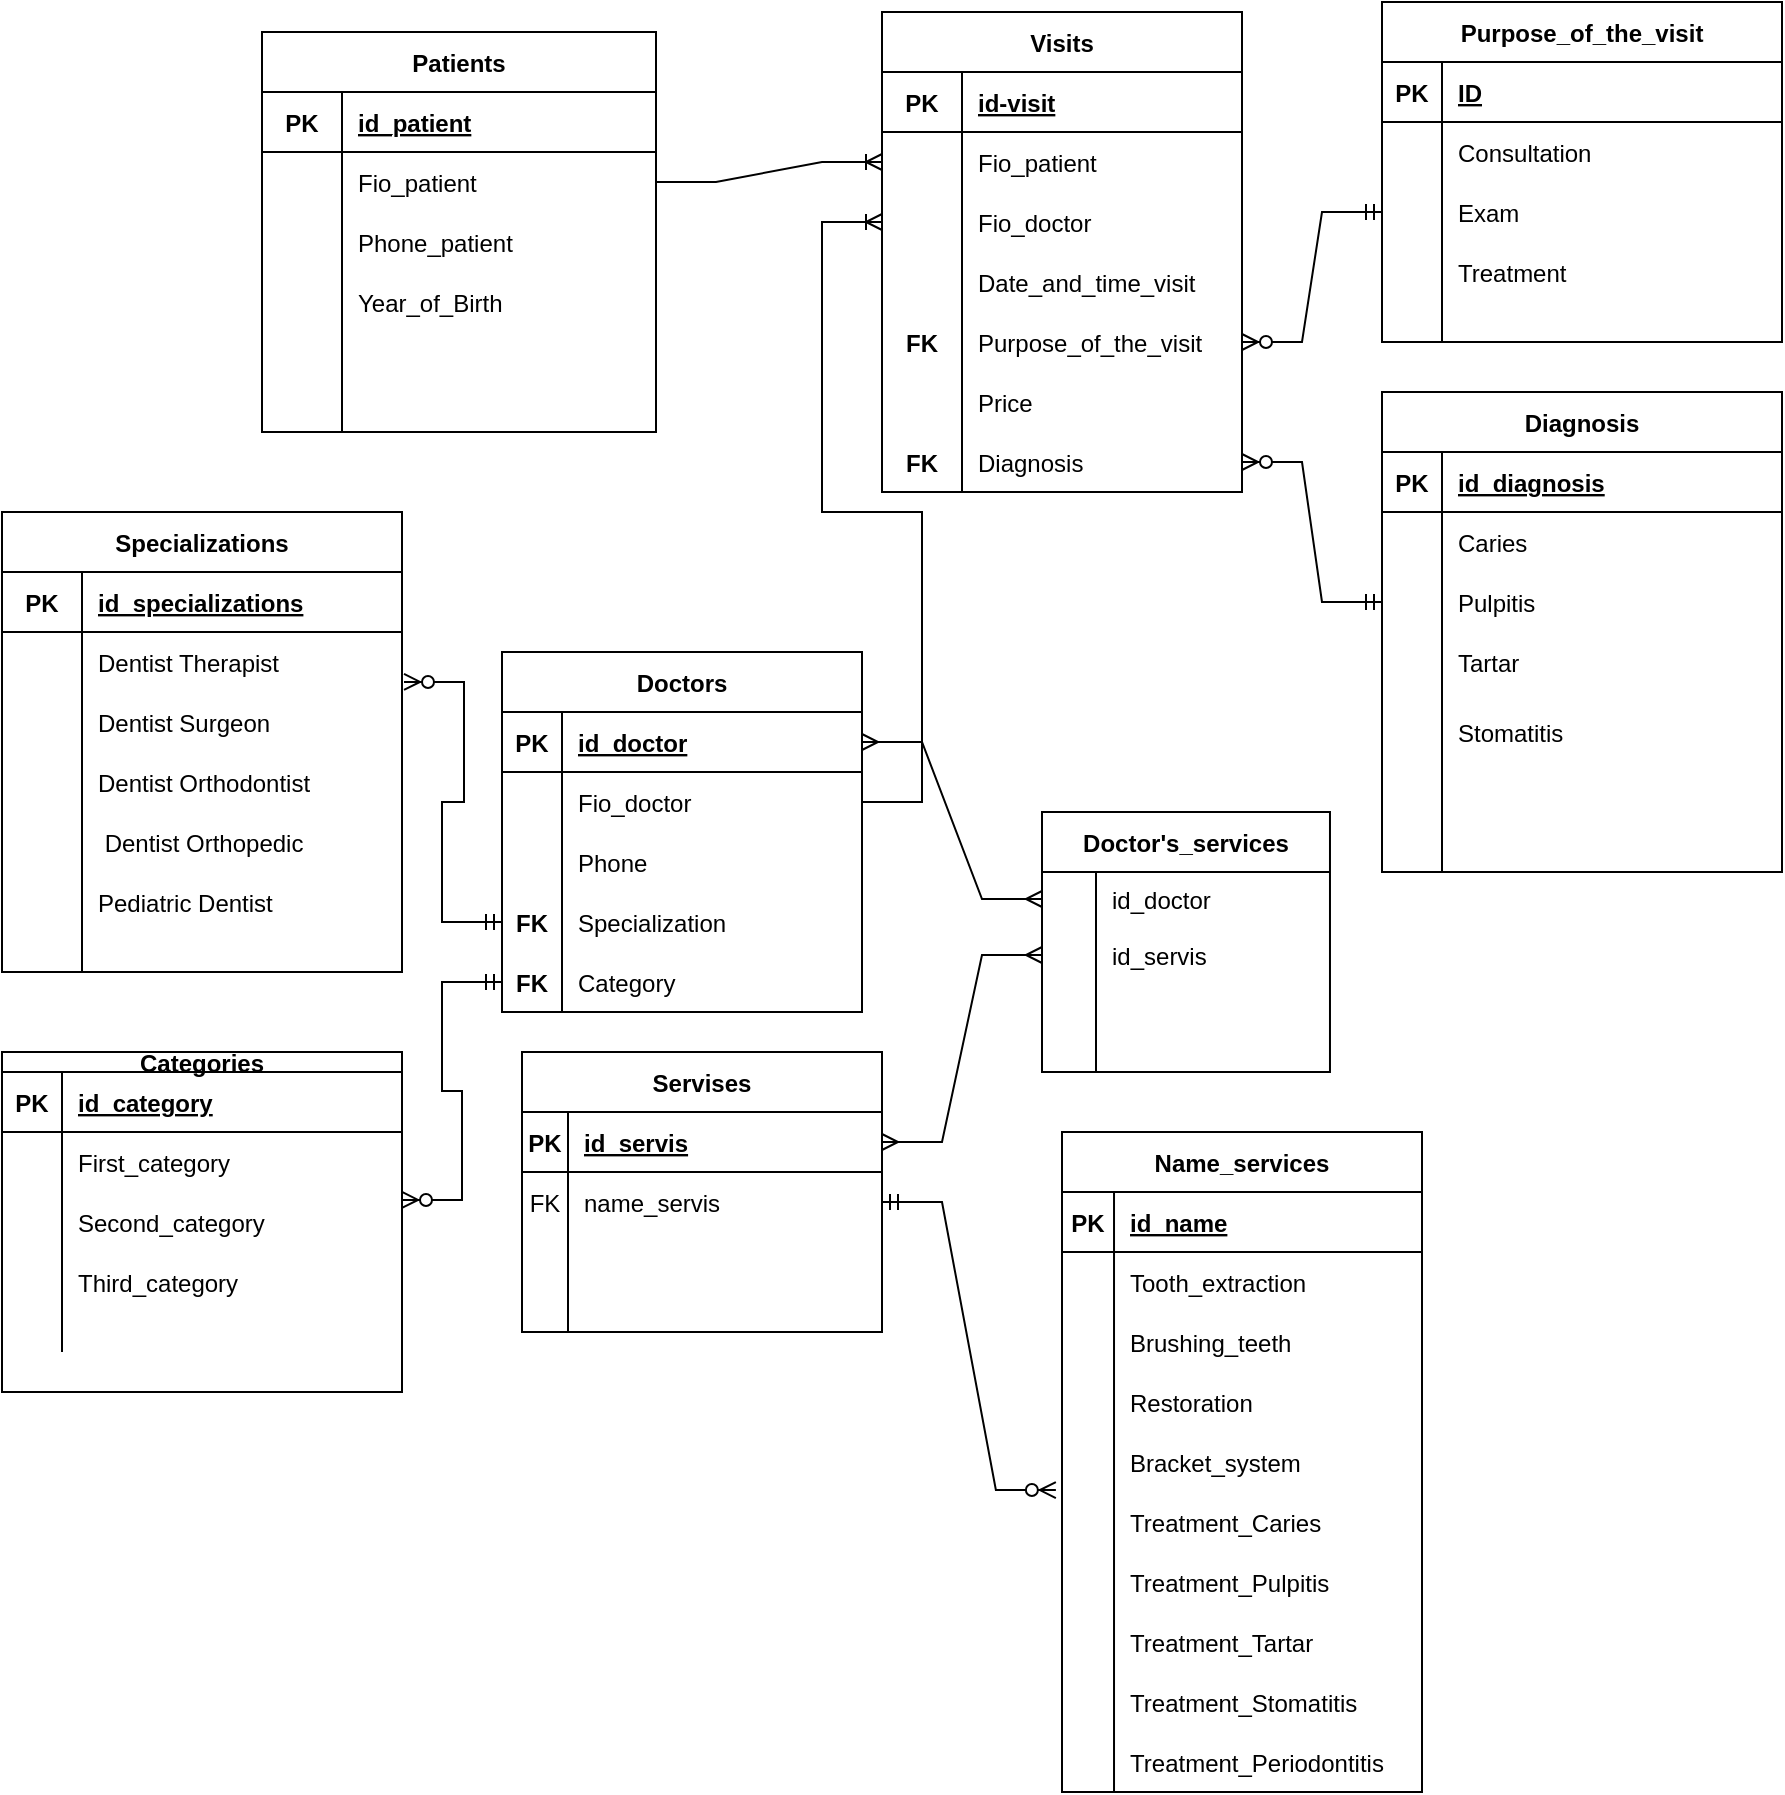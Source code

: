 <mxfile version="21.0.2" type="github">
  <diagram name="Страница 1" id="a4F6twZ2-VCPZVd90Dkl">
    <mxGraphModel dx="1534" dy="936" grid="1" gridSize="10" guides="1" tooltips="1" connect="1" arrows="1" fold="1" page="1" pageScale="1" pageWidth="827" pageHeight="1169" math="0" shadow="0">
      <root>
        <mxCell id="0" />
        <mxCell id="1" parent="0" />
        <mxCell id="U3F9iakPl_cf1ObfdUDb-14" value="Visits" style="shape=table;startSize=30;container=1;collapsible=1;childLayout=tableLayout;fixedRows=1;rowLines=0;fontStyle=1;align=center;resizeLast=1;" parent="1" vertex="1">
          <mxGeometry x="440" y="90" width="180" height="240" as="geometry" />
        </mxCell>
        <mxCell id="U3F9iakPl_cf1ObfdUDb-15" value="" style="shape=tableRow;horizontal=0;startSize=0;swimlaneHead=0;swimlaneBody=0;fillColor=none;collapsible=0;dropTarget=0;points=[[0,0.5],[1,0.5]];portConstraint=eastwest;top=0;left=0;right=0;bottom=1;" parent="U3F9iakPl_cf1ObfdUDb-14" vertex="1">
          <mxGeometry y="30" width="180" height="30" as="geometry" />
        </mxCell>
        <mxCell id="U3F9iakPl_cf1ObfdUDb-16" value="PK" style="shape=partialRectangle;connectable=0;fillColor=none;top=0;left=0;bottom=0;right=0;fontStyle=1;overflow=hidden;" parent="U3F9iakPl_cf1ObfdUDb-15" vertex="1">
          <mxGeometry width="40" height="30" as="geometry">
            <mxRectangle width="40" height="30" as="alternateBounds" />
          </mxGeometry>
        </mxCell>
        <mxCell id="U3F9iakPl_cf1ObfdUDb-17" value="id-visit" style="shape=partialRectangle;connectable=0;fillColor=none;top=0;left=0;bottom=0;right=0;align=left;spacingLeft=6;fontStyle=5;overflow=hidden;" parent="U3F9iakPl_cf1ObfdUDb-15" vertex="1">
          <mxGeometry x="40" width="140" height="30" as="geometry">
            <mxRectangle width="140" height="30" as="alternateBounds" />
          </mxGeometry>
        </mxCell>
        <mxCell id="7-1CVHjXULgkSqzOs4-w-140" value="" style="shape=tableRow;horizontal=0;startSize=0;swimlaneHead=0;swimlaneBody=0;fillColor=none;collapsible=0;dropTarget=0;points=[[0,0.5],[1,0.5]];portConstraint=eastwest;top=0;left=0;right=0;bottom=0;" vertex="1" parent="U3F9iakPl_cf1ObfdUDb-14">
          <mxGeometry y="60" width="180" height="30" as="geometry" />
        </mxCell>
        <mxCell id="7-1CVHjXULgkSqzOs4-w-141" value="" style="shape=partialRectangle;connectable=0;fillColor=none;top=0;left=0;bottom=0;right=0;editable=1;overflow=hidden;" vertex="1" parent="7-1CVHjXULgkSqzOs4-w-140">
          <mxGeometry width="40" height="30" as="geometry">
            <mxRectangle width="40" height="30" as="alternateBounds" />
          </mxGeometry>
        </mxCell>
        <mxCell id="7-1CVHjXULgkSqzOs4-w-142" value="Fio_patient" style="shape=partialRectangle;connectable=0;fillColor=none;top=0;left=0;bottom=0;right=0;align=left;spacingLeft=6;overflow=hidden;" vertex="1" parent="7-1CVHjXULgkSqzOs4-w-140">
          <mxGeometry x="40" width="140" height="30" as="geometry">
            <mxRectangle width="140" height="30" as="alternateBounds" />
          </mxGeometry>
        </mxCell>
        <mxCell id="U3F9iakPl_cf1ObfdUDb-24" value="" style="shape=tableRow;horizontal=0;startSize=0;swimlaneHead=0;swimlaneBody=0;fillColor=none;collapsible=0;dropTarget=0;points=[[0,0.5],[1,0.5]];portConstraint=eastwest;top=0;left=0;right=0;bottom=0;" parent="U3F9iakPl_cf1ObfdUDb-14" vertex="1">
          <mxGeometry y="90" width="180" height="30" as="geometry" />
        </mxCell>
        <mxCell id="U3F9iakPl_cf1ObfdUDb-25" value="" style="shape=partialRectangle;connectable=0;fillColor=none;top=0;left=0;bottom=0;right=0;editable=1;overflow=hidden;" parent="U3F9iakPl_cf1ObfdUDb-24" vertex="1">
          <mxGeometry width="40" height="30" as="geometry">
            <mxRectangle width="40" height="30" as="alternateBounds" />
          </mxGeometry>
        </mxCell>
        <mxCell id="U3F9iakPl_cf1ObfdUDb-26" value="Fio_doctor" style="shape=partialRectangle;connectable=0;fillColor=none;top=0;left=0;bottom=0;right=0;align=left;spacingLeft=6;overflow=hidden;" parent="U3F9iakPl_cf1ObfdUDb-24" vertex="1">
          <mxGeometry x="40" width="140" height="30" as="geometry">
            <mxRectangle width="140" height="30" as="alternateBounds" />
          </mxGeometry>
        </mxCell>
        <mxCell id="U3F9iakPl_cf1ObfdUDb-18" value="" style="shape=tableRow;horizontal=0;startSize=0;swimlaneHead=0;swimlaneBody=0;fillColor=none;collapsible=0;dropTarget=0;points=[[0,0.5],[1,0.5]];portConstraint=eastwest;top=0;left=0;right=0;bottom=0;" parent="U3F9iakPl_cf1ObfdUDb-14" vertex="1">
          <mxGeometry y="120" width="180" height="30" as="geometry" />
        </mxCell>
        <mxCell id="U3F9iakPl_cf1ObfdUDb-19" value="" style="shape=partialRectangle;connectable=0;fillColor=none;top=0;left=0;bottom=0;right=0;editable=1;overflow=hidden;" parent="U3F9iakPl_cf1ObfdUDb-18" vertex="1">
          <mxGeometry width="40" height="30" as="geometry">
            <mxRectangle width="40" height="30" as="alternateBounds" />
          </mxGeometry>
        </mxCell>
        <mxCell id="U3F9iakPl_cf1ObfdUDb-20" value="Date_and_time_visit" style="shape=partialRectangle;connectable=0;fillColor=none;top=0;left=0;bottom=0;right=0;align=left;spacingLeft=6;overflow=hidden;" parent="U3F9iakPl_cf1ObfdUDb-18" vertex="1">
          <mxGeometry x="40" width="140" height="30" as="geometry">
            <mxRectangle width="140" height="30" as="alternateBounds" />
          </mxGeometry>
        </mxCell>
        <mxCell id="U3F9iakPl_cf1ObfdUDb-92" value="" style="shape=tableRow;horizontal=0;startSize=0;swimlaneHead=0;swimlaneBody=0;fillColor=none;collapsible=0;dropTarget=0;points=[[0,0.5],[1,0.5]];portConstraint=eastwest;top=0;left=0;right=0;bottom=0;" parent="U3F9iakPl_cf1ObfdUDb-14" vertex="1">
          <mxGeometry y="150" width="180" height="30" as="geometry" />
        </mxCell>
        <mxCell id="U3F9iakPl_cf1ObfdUDb-93" value="FK" style="shape=partialRectangle;connectable=0;fillColor=none;top=0;left=0;bottom=0;right=0;editable=1;overflow=hidden;fontStyle=1" parent="U3F9iakPl_cf1ObfdUDb-92" vertex="1">
          <mxGeometry width="40" height="30" as="geometry">
            <mxRectangle width="40" height="30" as="alternateBounds" />
          </mxGeometry>
        </mxCell>
        <mxCell id="U3F9iakPl_cf1ObfdUDb-94" value="Purpose_of_the_visit" style="shape=partialRectangle;connectable=0;fillColor=none;top=0;left=0;bottom=0;right=0;align=left;spacingLeft=6;overflow=hidden;" parent="U3F9iakPl_cf1ObfdUDb-92" vertex="1">
          <mxGeometry x="40" width="140" height="30" as="geometry">
            <mxRectangle width="140" height="30" as="alternateBounds" />
          </mxGeometry>
        </mxCell>
        <mxCell id="U3F9iakPl_cf1ObfdUDb-21" value="" style="shape=tableRow;horizontal=0;startSize=0;swimlaneHead=0;swimlaneBody=0;fillColor=none;collapsible=0;dropTarget=0;points=[[0,0.5],[1,0.5]];portConstraint=eastwest;top=0;left=0;right=0;bottom=0;" parent="U3F9iakPl_cf1ObfdUDb-14" vertex="1">
          <mxGeometry y="180" width="180" height="30" as="geometry" />
        </mxCell>
        <mxCell id="U3F9iakPl_cf1ObfdUDb-22" value="" style="shape=partialRectangle;connectable=0;fillColor=none;top=0;left=0;bottom=0;right=0;editable=1;overflow=hidden;" parent="U3F9iakPl_cf1ObfdUDb-21" vertex="1">
          <mxGeometry width="40" height="30" as="geometry">
            <mxRectangle width="40" height="30" as="alternateBounds" />
          </mxGeometry>
        </mxCell>
        <mxCell id="U3F9iakPl_cf1ObfdUDb-23" value="Price" style="shape=partialRectangle;connectable=0;fillColor=none;top=0;left=0;bottom=0;right=0;align=left;spacingLeft=6;overflow=hidden;" parent="U3F9iakPl_cf1ObfdUDb-21" vertex="1">
          <mxGeometry x="40" width="140" height="30" as="geometry">
            <mxRectangle width="140" height="30" as="alternateBounds" />
          </mxGeometry>
        </mxCell>
        <mxCell id="7-1CVHjXULgkSqzOs4-w-95" value="" style="shape=tableRow;horizontal=0;startSize=0;swimlaneHead=0;swimlaneBody=0;fillColor=none;collapsible=0;dropTarget=0;points=[[0,0.5],[1,0.5]];portConstraint=eastwest;top=0;left=0;right=0;bottom=0;" vertex="1" parent="U3F9iakPl_cf1ObfdUDb-14">
          <mxGeometry y="210" width="180" height="30" as="geometry" />
        </mxCell>
        <mxCell id="7-1CVHjXULgkSqzOs4-w-96" value="FK" style="shape=partialRectangle;connectable=0;fillColor=none;top=0;left=0;bottom=0;right=0;editable=1;overflow=hidden;fontStyle=1" vertex="1" parent="7-1CVHjXULgkSqzOs4-w-95">
          <mxGeometry width="40" height="30" as="geometry">
            <mxRectangle width="40" height="30" as="alternateBounds" />
          </mxGeometry>
        </mxCell>
        <mxCell id="7-1CVHjXULgkSqzOs4-w-97" value="Diagnosis" style="shape=partialRectangle;connectable=0;fillColor=none;top=0;left=0;bottom=0;right=0;align=left;spacingLeft=6;overflow=hidden;" vertex="1" parent="7-1CVHjXULgkSqzOs4-w-95">
          <mxGeometry x="40" width="140" height="30" as="geometry">
            <mxRectangle width="140" height="30" as="alternateBounds" />
          </mxGeometry>
        </mxCell>
        <mxCell id="U3F9iakPl_cf1ObfdUDb-27" value="Doctors" style="shape=table;startSize=30;container=1;collapsible=1;childLayout=tableLayout;fixedRows=1;rowLines=0;fontStyle=1;align=center;resizeLast=1;" parent="1" vertex="1">
          <mxGeometry x="250" y="410" width="180" height="180" as="geometry" />
        </mxCell>
        <mxCell id="U3F9iakPl_cf1ObfdUDb-28" value="" style="shape=tableRow;horizontal=0;startSize=0;swimlaneHead=0;swimlaneBody=0;fillColor=none;collapsible=0;dropTarget=0;points=[[0,0.5],[1,0.5]];portConstraint=eastwest;top=0;left=0;right=0;bottom=1;" parent="U3F9iakPl_cf1ObfdUDb-27" vertex="1">
          <mxGeometry y="30" width="180" height="30" as="geometry" />
        </mxCell>
        <mxCell id="U3F9iakPl_cf1ObfdUDb-29" value="PK" style="shape=partialRectangle;connectable=0;fillColor=none;top=0;left=0;bottom=0;right=0;fontStyle=1;overflow=hidden;" parent="U3F9iakPl_cf1ObfdUDb-28" vertex="1">
          <mxGeometry width="30" height="30" as="geometry">
            <mxRectangle width="30" height="30" as="alternateBounds" />
          </mxGeometry>
        </mxCell>
        <mxCell id="U3F9iakPl_cf1ObfdUDb-30" value="id_doctor" style="shape=partialRectangle;connectable=0;fillColor=none;top=0;left=0;bottom=0;right=0;align=left;spacingLeft=6;fontStyle=5;overflow=hidden;" parent="U3F9iakPl_cf1ObfdUDb-28" vertex="1">
          <mxGeometry x="30" width="150" height="30" as="geometry">
            <mxRectangle width="150" height="30" as="alternateBounds" />
          </mxGeometry>
        </mxCell>
        <mxCell id="U3F9iakPl_cf1ObfdUDb-31" value="" style="shape=tableRow;horizontal=0;startSize=0;swimlaneHead=0;swimlaneBody=0;fillColor=none;collapsible=0;dropTarget=0;points=[[0,0.5],[1,0.5]];portConstraint=eastwest;top=0;left=0;right=0;bottom=0;" parent="U3F9iakPl_cf1ObfdUDb-27" vertex="1">
          <mxGeometry y="60" width="180" height="30" as="geometry" />
        </mxCell>
        <mxCell id="U3F9iakPl_cf1ObfdUDb-32" value="" style="shape=partialRectangle;connectable=0;fillColor=none;top=0;left=0;bottom=0;right=0;editable=1;overflow=hidden;" parent="U3F9iakPl_cf1ObfdUDb-31" vertex="1">
          <mxGeometry width="30" height="30" as="geometry">
            <mxRectangle width="30" height="30" as="alternateBounds" />
          </mxGeometry>
        </mxCell>
        <mxCell id="U3F9iakPl_cf1ObfdUDb-33" value="Fio_doctor" style="shape=partialRectangle;connectable=0;fillColor=none;top=0;left=0;bottom=0;right=0;align=left;spacingLeft=6;overflow=hidden;" parent="U3F9iakPl_cf1ObfdUDb-31" vertex="1">
          <mxGeometry x="30" width="150" height="30" as="geometry">
            <mxRectangle width="150" height="30" as="alternateBounds" />
          </mxGeometry>
        </mxCell>
        <mxCell id="U3F9iakPl_cf1ObfdUDb-34" value="" style="shape=tableRow;horizontal=0;startSize=0;swimlaneHead=0;swimlaneBody=0;fillColor=none;collapsible=0;dropTarget=0;points=[[0,0.5],[1,0.5]];portConstraint=eastwest;top=0;left=0;right=0;bottom=0;" parent="U3F9iakPl_cf1ObfdUDb-27" vertex="1">
          <mxGeometry y="90" width="180" height="30" as="geometry" />
        </mxCell>
        <mxCell id="U3F9iakPl_cf1ObfdUDb-35" value="" style="shape=partialRectangle;connectable=0;fillColor=none;top=0;left=0;bottom=0;right=0;editable=1;overflow=hidden;" parent="U3F9iakPl_cf1ObfdUDb-34" vertex="1">
          <mxGeometry width="30" height="30" as="geometry">
            <mxRectangle width="30" height="30" as="alternateBounds" />
          </mxGeometry>
        </mxCell>
        <mxCell id="U3F9iakPl_cf1ObfdUDb-36" value="Phone" style="shape=partialRectangle;connectable=0;fillColor=none;top=0;left=0;bottom=0;right=0;align=left;spacingLeft=6;overflow=hidden;" parent="U3F9iakPl_cf1ObfdUDb-34" vertex="1">
          <mxGeometry x="30" width="150" height="30" as="geometry">
            <mxRectangle width="150" height="30" as="alternateBounds" />
          </mxGeometry>
        </mxCell>
        <mxCell id="U3F9iakPl_cf1ObfdUDb-37" value="" style="shape=tableRow;horizontal=0;startSize=0;swimlaneHead=0;swimlaneBody=0;fillColor=none;collapsible=0;dropTarget=0;points=[[0,0.5],[1,0.5]];portConstraint=eastwest;top=0;left=0;right=0;bottom=0;" parent="U3F9iakPl_cf1ObfdUDb-27" vertex="1">
          <mxGeometry y="120" width="180" height="30" as="geometry" />
        </mxCell>
        <mxCell id="U3F9iakPl_cf1ObfdUDb-38" value="FK" style="shape=partialRectangle;connectable=0;fillColor=none;top=0;left=0;bottom=0;right=0;editable=1;overflow=hidden;fontStyle=1" parent="U3F9iakPl_cf1ObfdUDb-37" vertex="1">
          <mxGeometry width="30" height="30" as="geometry">
            <mxRectangle width="30" height="30" as="alternateBounds" />
          </mxGeometry>
        </mxCell>
        <mxCell id="U3F9iakPl_cf1ObfdUDb-39" value="Specialization" style="shape=partialRectangle;connectable=0;fillColor=none;top=0;left=0;bottom=0;right=0;align=left;spacingLeft=6;overflow=hidden;" parent="U3F9iakPl_cf1ObfdUDb-37" vertex="1">
          <mxGeometry x="30" width="150" height="30" as="geometry">
            <mxRectangle width="150" height="30" as="alternateBounds" />
          </mxGeometry>
        </mxCell>
        <mxCell id="7-1CVHjXULgkSqzOs4-w-34" value="" style="shape=tableRow;horizontal=0;startSize=0;swimlaneHead=0;swimlaneBody=0;fillColor=none;collapsible=0;dropTarget=0;points=[[0,0.5],[1,0.5]];portConstraint=eastwest;top=0;left=0;right=0;bottom=0;" vertex="1" parent="U3F9iakPl_cf1ObfdUDb-27">
          <mxGeometry y="150" width="180" height="30" as="geometry" />
        </mxCell>
        <mxCell id="7-1CVHjXULgkSqzOs4-w-35" value="FK" style="shape=partialRectangle;connectable=0;fillColor=none;top=0;left=0;bottom=0;right=0;editable=1;overflow=hidden;fontStyle=1" vertex="1" parent="7-1CVHjXULgkSqzOs4-w-34">
          <mxGeometry width="30" height="30" as="geometry">
            <mxRectangle width="30" height="30" as="alternateBounds" />
          </mxGeometry>
        </mxCell>
        <mxCell id="7-1CVHjXULgkSqzOs4-w-36" value="Category" style="shape=partialRectangle;connectable=0;fillColor=none;top=0;left=0;bottom=0;right=0;align=left;spacingLeft=6;overflow=hidden;" vertex="1" parent="7-1CVHjXULgkSqzOs4-w-34">
          <mxGeometry x="30" width="150" height="30" as="geometry">
            <mxRectangle width="150" height="30" as="alternateBounds" />
          </mxGeometry>
        </mxCell>
        <mxCell id="U3F9iakPl_cf1ObfdUDb-40" value="Patients" style="shape=table;startSize=30;container=1;collapsible=1;childLayout=tableLayout;fixedRows=1;rowLines=0;fontStyle=1;align=center;resizeLast=1;" parent="1" vertex="1">
          <mxGeometry x="130" y="100" width="197" height="200" as="geometry" />
        </mxCell>
        <mxCell id="U3F9iakPl_cf1ObfdUDb-41" value="" style="shape=tableRow;horizontal=0;startSize=0;swimlaneHead=0;swimlaneBody=0;fillColor=none;collapsible=0;dropTarget=0;points=[[0,0.5],[1,0.5]];portConstraint=eastwest;top=0;left=0;right=0;bottom=1;" parent="U3F9iakPl_cf1ObfdUDb-40" vertex="1">
          <mxGeometry y="30" width="197" height="30" as="geometry" />
        </mxCell>
        <mxCell id="U3F9iakPl_cf1ObfdUDb-42" value="PK" style="shape=partialRectangle;connectable=0;fillColor=none;top=0;left=0;bottom=0;right=0;fontStyle=1;overflow=hidden;" parent="U3F9iakPl_cf1ObfdUDb-41" vertex="1">
          <mxGeometry width="40" height="30" as="geometry">
            <mxRectangle width="40" height="30" as="alternateBounds" />
          </mxGeometry>
        </mxCell>
        <mxCell id="U3F9iakPl_cf1ObfdUDb-43" value="id_patient" style="shape=partialRectangle;connectable=0;fillColor=none;top=0;left=0;bottom=0;right=0;align=left;spacingLeft=6;fontStyle=5;overflow=hidden;" parent="U3F9iakPl_cf1ObfdUDb-41" vertex="1">
          <mxGeometry x="40" width="157" height="30" as="geometry">
            <mxRectangle width="157" height="30" as="alternateBounds" />
          </mxGeometry>
        </mxCell>
        <mxCell id="U3F9iakPl_cf1ObfdUDb-44" value="" style="shape=tableRow;horizontal=0;startSize=0;swimlaneHead=0;swimlaneBody=0;fillColor=none;collapsible=0;dropTarget=0;points=[[0,0.5],[1,0.5]];portConstraint=eastwest;top=0;left=0;right=0;bottom=0;" parent="U3F9iakPl_cf1ObfdUDb-40" vertex="1">
          <mxGeometry y="60" width="197" height="30" as="geometry" />
        </mxCell>
        <mxCell id="U3F9iakPl_cf1ObfdUDb-45" value="" style="shape=partialRectangle;connectable=0;fillColor=none;top=0;left=0;bottom=0;right=0;editable=1;overflow=hidden;" parent="U3F9iakPl_cf1ObfdUDb-44" vertex="1">
          <mxGeometry width="40" height="30" as="geometry">
            <mxRectangle width="40" height="30" as="alternateBounds" />
          </mxGeometry>
        </mxCell>
        <mxCell id="U3F9iakPl_cf1ObfdUDb-46" value="Fio_patient" style="shape=partialRectangle;connectable=0;fillColor=none;top=0;left=0;bottom=0;right=0;align=left;spacingLeft=6;overflow=hidden;" parent="U3F9iakPl_cf1ObfdUDb-44" vertex="1">
          <mxGeometry x="40" width="157" height="30" as="geometry">
            <mxRectangle width="157" height="30" as="alternateBounds" />
          </mxGeometry>
        </mxCell>
        <mxCell id="U3F9iakPl_cf1ObfdUDb-47" value="" style="shape=tableRow;horizontal=0;startSize=0;swimlaneHead=0;swimlaneBody=0;fillColor=none;collapsible=0;dropTarget=0;points=[[0,0.5],[1,0.5]];portConstraint=eastwest;top=0;left=0;right=0;bottom=0;" parent="U3F9iakPl_cf1ObfdUDb-40" vertex="1">
          <mxGeometry y="90" width="197" height="30" as="geometry" />
        </mxCell>
        <mxCell id="U3F9iakPl_cf1ObfdUDb-48" value="" style="shape=partialRectangle;connectable=0;fillColor=none;top=0;left=0;bottom=0;right=0;editable=1;overflow=hidden;" parent="U3F9iakPl_cf1ObfdUDb-47" vertex="1">
          <mxGeometry width="40" height="30" as="geometry">
            <mxRectangle width="40" height="30" as="alternateBounds" />
          </mxGeometry>
        </mxCell>
        <mxCell id="U3F9iakPl_cf1ObfdUDb-49" value="Phone_patient" style="shape=partialRectangle;connectable=0;fillColor=none;top=0;left=0;bottom=0;right=0;align=left;spacingLeft=6;overflow=hidden;" parent="U3F9iakPl_cf1ObfdUDb-47" vertex="1">
          <mxGeometry x="40" width="157" height="30" as="geometry">
            <mxRectangle width="157" height="30" as="alternateBounds" />
          </mxGeometry>
        </mxCell>
        <mxCell id="U3F9iakPl_cf1ObfdUDb-50" value="" style="shape=tableRow;horizontal=0;startSize=0;swimlaneHead=0;swimlaneBody=0;fillColor=none;collapsible=0;dropTarget=0;points=[[0,0.5],[1,0.5]];portConstraint=eastwest;top=0;left=0;right=0;bottom=0;" parent="U3F9iakPl_cf1ObfdUDb-40" vertex="1">
          <mxGeometry y="120" width="197" height="30" as="geometry" />
        </mxCell>
        <mxCell id="U3F9iakPl_cf1ObfdUDb-51" value="" style="shape=partialRectangle;connectable=0;fillColor=none;top=0;left=0;bottom=0;right=0;editable=1;overflow=hidden;" parent="U3F9iakPl_cf1ObfdUDb-50" vertex="1">
          <mxGeometry width="40" height="30" as="geometry">
            <mxRectangle width="40" height="30" as="alternateBounds" />
          </mxGeometry>
        </mxCell>
        <mxCell id="U3F9iakPl_cf1ObfdUDb-52" value="Year_of_Birth" style="shape=partialRectangle;connectable=0;fillColor=none;top=0;left=0;bottom=0;right=0;align=left;spacingLeft=6;overflow=hidden;" parent="U3F9iakPl_cf1ObfdUDb-50" vertex="1">
          <mxGeometry x="40" width="157" height="30" as="geometry">
            <mxRectangle width="157" height="30" as="alternateBounds" />
          </mxGeometry>
        </mxCell>
        <mxCell id="U3F9iakPl_cf1ObfdUDb-95" value="" style="shape=tableRow;horizontal=0;startSize=0;swimlaneHead=0;swimlaneBody=0;fillColor=none;collapsible=0;dropTarget=0;points=[[0,0.5],[1,0.5]];portConstraint=eastwest;top=0;left=0;right=0;bottom=0;" parent="U3F9iakPl_cf1ObfdUDb-40" vertex="1">
          <mxGeometry y="150" width="197" height="30" as="geometry" />
        </mxCell>
        <mxCell id="U3F9iakPl_cf1ObfdUDb-96" value="" style="shape=partialRectangle;connectable=0;fillColor=none;top=0;left=0;bottom=0;right=0;editable=1;overflow=hidden;" parent="U3F9iakPl_cf1ObfdUDb-95" vertex="1">
          <mxGeometry width="40" height="30" as="geometry">
            <mxRectangle width="40" height="30" as="alternateBounds" />
          </mxGeometry>
        </mxCell>
        <mxCell id="U3F9iakPl_cf1ObfdUDb-97" value="" style="shape=partialRectangle;connectable=0;fillColor=none;top=0;left=0;bottom=0;right=0;align=left;spacingLeft=6;overflow=hidden;" parent="U3F9iakPl_cf1ObfdUDb-95" vertex="1">
          <mxGeometry x="40" width="157" height="30" as="geometry">
            <mxRectangle width="157" height="30" as="alternateBounds" />
          </mxGeometry>
        </mxCell>
        <mxCell id="U3F9iakPl_cf1ObfdUDb-98" value="" style="shape=tableRow;horizontal=0;startSize=0;swimlaneHead=0;swimlaneBody=0;fillColor=none;collapsible=0;dropTarget=0;points=[[0,0.5],[1,0.5]];portConstraint=eastwest;top=0;left=0;right=0;bottom=0;" parent="U3F9iakPl_cf1ObfdUDb-40" vertex="1">
          <mxGeometry y="180" width="197" height="20" as="geometry" />
        </mxCell>
        <mxCell id="U3F9iakPl_cf1ObfdUDb-99" value="" style="shape=partialRectangle;connectable=0;fillColor=none;top=0;left=0;bottom=0;right=0;editable=1;overflow=hidden;" parent="U3F9iakPl_cf1ObfdUDb-98" vertex="1">
          <mxGeometry width="40" height="20" as="geometry">
            <mxRectangle width="40" height="20" as="alternateBounds" />
          </mxGeometry>
        </mxCell>
        <mxCell id="U3F9iakPl_cf1ObfdUDb-100" value="" style="shape=partialRectangle;connectable=0;fillColor=none;top=0;left=0;bottom=0;right=0;align=left;spacingLeft=6;overflow=hidden;" parent="U3F9iakPl_cf1ObfdUDb-98" vertex="1">
          <mxGeometry x="40" width="157" height="20" as="geometry">
            <mxRectangle width="157" height="20" as="alternateBounds" />
          </mxGeometry>
        </mxCell>
        <mxCell id="U3F9iakPl_cf1ObfdUDb-66" value="Servises" style="shape=table;startSize=30;container=1;collapsible=1;childLayout=tableLayout;fixedRows=1;rowLines=0;fontStyle=1;align=center;resizeLast=1;" parent="1" vertex="1">
          <mxGeometry x="260" y="610" width="180" height="140" as="geometry" />
        </mxCell>
        <mxCell id="U3F9iakPl_cf1ObfdUDb-67" value="" style="shape=tableRow;horizontal=0;startSize=0;swimlaneHead=0;swimlaneBody=0;fillColor=none;collapsible=0;dropTarget=0;points=[[0,0.5],[1,0.5]];portConstraint=eastwest;top=0;left=0;right=0;bottom=1;" parent="U3F9iakPl_cf1ObfdUDb-66" vertex="1">
          <mxGeometry y="30" width="180" height="30" as="geometry" />
        </mxCell>
        <mxCell id="U3F9iakPl_cf1ObfdUDb-68" value="PK" style="shape=partialRectangle;connectable=0;fillColor=none;top=0;left=0;bottom=0;right=0;fontStyle=1;overflow=hidden;" parent="U3F9iakPl_cf1ObfdUDb-67" vertex="1">
          <mxGeometry width="23.0" height="30" as="geometry">
            <mxRectangle width="23.0" height="30" as="alternateBounds" />
          </mxGeometry>
        </mxCell>
        <mxCell id="U3F9iakPl_cf1ObfdUDb-69" value="id_servis" style="shape=partialRectangle;connectable=0;fillColor=none;top=0;left=0;bottom=0;right=0;align=left;spacingLeft=6;fontStyle=5;overflow=hidden;" parent="U3F9iakPl_cf1ObfdUDb-67" vertex="1">
          <mxGeometry x="23.0" width="157.0" height="30" as="geometry">
            <mxRectangle width="157.0" height="30" as="alternateBounds" />
          </mxGeometry>
        </mxCell>
        <mxCell id="U3F9iakPl_cf1ObfdUDb-70" value="" style="shape=tableRow;horizontal=0;startSize=0;swimlaneHead=0;swimlaneBody=0;fillColor=none;collapsible=0;dropTarget=0;points=[[0,0.5],[1,0.5]];portConstraint=eastwest;top=0;left=0;right=0;bottom=0;" parent="U3F9iakPl_cf1ObfdUDb-66" vertex="1">
          <mxGeometry y="60" width="180" height="30" as="geometry" />
        </mxCell>
        <mxCell id="U3F9iakPl_cf1ObfdUDb-71" value="FK" style="shape=partialRectangle;connectable=0;fillColor=none;top=0;left=0;bottom=0;right=0;editable=1;overflow=hidden;" parent="U3F9iakPl_cf1ObfdUDb-70" vertex="1">
          <mxGeometry width="23.0" height="30" as="geometry">
            <mxRectangle width="23.0" height="30" as="alternateBounds" />
          </mxGeometry>
        </mxCell>
        <mxCell id="U3F9iakPl_cf1ObfdUDb-72" value="name_servis" style="shape=partialRectangle;connectable=0;fillColor=none;top=0;left=0;bottom=0;right=0;align=left;spacingLeft=6;overflow=hidden;" parent="U3F9iakPl_cf1ObfdUDb-70" vertex="1">
          <mxGeometry x="23.0" width="157.0" height="30" as="geometry">
            <mxRectangle width="157.0" height="30" as="alternateBounds" />
          </mxGeometry>
        </mxCell>
        <mxCell id="U3F9iakPl_cf1ObfdUDb-73" value="" style="shape=tableRow;horizontal=0;startSize=0;swimlaneHead=0;swimlaneBody=0;fillColor=none;collapsible=0;dropTarget=0;points=[[0,0.5],[1,0.5]];portConstraint=eastwest;top=0;left=0;right=0;bottom=0;" parent="U3F9iakPl_cf1ObfdUDb-66" vertex="1">
          <mxGeometry y="90" width="180" height="30" as="geometry" />
        </mxCell>
        <mxCell id="U3F9iakPl_cf1ObfdUDb-74" value="" style="shape=partialRectangle;connectable=0;fillColor=none;top=0;left=0;bottom=0;right=0;editable=1;overflow=hidden;" parent="U3F9iakPl_cf1ObfdUDb-73" vertex="1">
          <mxGeometry width="23.0" height="30" as="geometry">
            <mxRectangle width="23.0" height="30" as="alternateBounds" />
          </mxGeometry>
        </mxCell>
        <mxCell id="U3F9iakPl_cf1ObfdUDb-75" value="" style="shape=partialRectangle;connectable=0;fillColor=none;top=0;left=0;bottom=0;right=0;align=left;spacingLeft=6;overflow=hidden;" parent="U3F9iakPl_cf1ObfdUDb-73" vertex="1">
          <mxGeometry x="23.0" width="157.0" height="30" as="geometry">
            <mxRectangle width="157.0" height="30" as="alternateBounds" />
          </mxGeometry>
        </mxCell>
        <mxCell id="U3F9iakPl_cf1ObfdUDb-76" value="" style="shape=tableRow;horizontal=0;startSize=0;swimlaneHead=0;swimlaneBody=0;fillColor=none;collapsible=0;dropTarget=0;points=[[0,0.5],[1,0.5]];portConstraint=eastwest;top=0;left=0;right=0;bottom=0;" parent="U3F9iakPl_cf1ObfdUDb-66" vertex="1">
          <mxGeometry y="120" width="180" height="20" as="geometry" />
        </mxCell>
        <mxCell id="U3F9iakPl_cf1ObfdUDb-77" value="" style="shape=partialRectangle;connectable=0;fillColor=none;top=0;left=0;bottom=0;right=0;editable=1;overflow=hidden;" parent="U3F9iakPl_cf1ObfdUDb-76" vertex="1">
          <mxGeometry width="23.0" height="20" as="geometry">
            <mxRectangle width="23.0" height="20" as="alternateBounds" />
          </mxGeometry>
        </mxCell>
        <mxCell id="U3F9iakPl_cf1ObfdUDb-78" value="" style="shape=partialRectangle;connectable=0;fillColor=none;top=0;left=0;bottom=0;right=0;align=left;spacingLeft=6;overflow=hidden;" parent="U3F9iakPl_cf1ObfdUDb-76" vertex="1">
          <mxGeometry x="23.0" width="157.0" height="20" as="geometry">
            <mxRectangle width="157.0" height="20" as="alternateBounds" />
          </mxGeometry>
        </mxCell>
        <mxCell id="7-1CVHjXULgkSqzOs4-w-2" value="Doctor&#39;s_services" style="shape=table;startSize=30;container=1;collapsible=1;childLayout=tableLayout;fixedRows=0;rowLines=0;fontStyle=1;align=center;resizeLast=0;strokeWidth=1;perimeterSpacing=1;shadow=0;rounded=0;aspect=fixed;columnLines=1;" vertex="1" parent="1">
          <mxGeometry x="520" y="490" width="143.99" height="130" as="geometry" />
        </mxCell>
        <mxCell id="7-1CVHjXULgkSqzOs4-w-6" value="" style="shape=tableRow;horizontal=0;startSize=0;swimlaneHead=0;swimlaneBody=0;fillColor=none;collapsible=0;dropTarget=0;points=[[0,0.5],[1,0.5]];portConstraint=eastwest;top=0;left=0;right=0;bottom=0;" vertex="1" parent="7-1CVHjXULgkSqzOs4-w-2">
          <mxGeometry y="30" width="143.99" height="27" as="geometry" />
        </mxCell>
        <mxCell id="7-1CVHjXULgkSqzOs4-w-7" value="" style="shape=partialRectangle;connectable=0;fillColor=none;top=0;left=0;bottom=0;right=0;editable=1;overflow=hidden;" vertex="1" parent="7-1CVHjXULgkSqzOs4-w-6">
          <mxGeometry width="27" height="27" as="geometry">
            <mxRectangle width="27" height="27" as="alternateBounds" />
          </mxGeometry>
        </mxCell>
        <mxCell id="7-1CVHjXULgkSqzOs4-w-8" value="id_doctor" style="shape=partialRectangle;connectable=0;fillColor=none;top=0;left=0;bottom=0;right=0;align=left;spacingLeft=6;overflow=hidden;" vertex="1" parent="7-1CVHjXULgkSqzOs4-w-6">
          <mxGeometry x="27" width="117" height="27" as="geometry">
            <mxRectangle width="117" height="27" as="alternateBounds" />
          </mxGeometry>
        </mxCell>
        <mxCell id="7-1CVHjXULgkSqzOs4-w-9" value="" style="shape=tableRow;horizontal=0;startSize=0;swimlaneHead=0;swimlaneBody=0;fillColor=none;collapsible=0;dropTarget=0;points=[[0,0.5],[1,0.5]];portConstraint=eastwest;top=0;left=0;right=0;bottom=0;" vertex="1" parent="7-1CVHjXULgkSqzOs4-w-2">
          <mxGeometry y="57" width="143.99" height="29" as="geometry" />
        </mxCell>
        <mxCell id="7-1CVHjXULgkSqzOs4-w-10" value="" style="shape=partialRectangle;connectable=0;fillColor=none;top=0;left=0;bottom=0;right=0;editable=1;overflow=hidden;" vertex="1" parent="7-1CVHjXULgkSqzOs4-w-9">
          <mxGeometry width="27" height="29" as="geometry">
            <mxRectangle width="27" height="29" as="alternateBounds" />
          </mxGeometry>
        </mxCell>
        <mxCell id="7-1CVHjXULgkSqzOs4-w-11" value="id_servis" style="shape=partialRectangle;connectable=0;fillColor=none;top=0;left=0;bottom=0;right=0;align=left;spacingLeft=6;overflow=hidden;" vertex="1" parent="7-1CVHjXULgkSqzOs4-w-9">
          <mxGeometry x="27" width="117" height="29" as="geometry">
            <mxRectangle width="117" height="29" as="alternateBounds" />
          </mxGeometry>
        </mxCell>
        <mxCell id="7-1CVHjXULgkSqzOs4-w-12" value="" style="shape=tableRow;horizontal=0;startSize=0;swimlaneHead=0;swimlaneBody=0;fillColor=none;collapsible=0;dropTarget=0;points=[[0,0.5],[1,0.5]];portConstraint=eastwest;top=0;left=0;right=0;bottom=0;" vertex="1" parent="7-1CVHjXULgkSqzOs4-w-2">
          <mxGeometry y="86" width="143.99" height="17" as="geometry" />
        </mxCell>
        <mxCell id="7-1CVHjXULgkSqzOs4-w-13" value="" style="shape=partialRectangle;connectable=0;fillColor=none;top=0;left=0;bottom=0;right=0;editable=1;overflow=hidden;" vertex="1" parent="7-1CVHjXULgkSqzOs4-w-12">
          <mxGeometry width="27" height="17" as="geometry">
            <mxRectangle width="27" height="17" as="alternateBounds" />
          </mxGeometry>
        </mxCell>
        <mxCell id="7-1CVHjXULgkSqzOs4-w-14" value="" style="shape=partialRectangle;connectable=0;fillColor=none;top=0;left=0;bottom=0;right=0;align=left;spacingLeft=6;overflow=hidden;" vertex="1" parent="7-1CVHjXULgkSqzOs4-w-12">
          <mxGeometry x="27" width="117" height="17" as="geometry">
            <mxRectangle width="117" height="17" as="alternateBounds" />
          </mxGeometry>
        </mxCell>
        <mxCell id="7-1CVHjXULgkSqzOs4-w-15" value="" style="shape=tableRow;horizontal=0;startSize=0;swimlaneHead=0;swimlaneBody=0;fillColor=none;collapsible=0;dropTarget=0;points=[[0,0.5],[1,0.5]];portConstraint=eastwest;top=0;left=0;right=0;bottom=0;" vertex="1" parent="7-1CVHjXULgkSqzOs4-w-2">
          <mxGeometry y="103" width="143.99" height="27" as="geometry" />
        </mxCell>
        <mxCell id="7-1CVHjXULgkSqzOs4-w-16" value="" style="shape=partialRectangle;connectable=0;fillColor=none;top=0;left=0;bottom=0;right=0;editable=1;overflow=hidden;" vertex="1" parent="7-1CVHjXULgkSqzOs4-w-15">
          <mxGeometry width="27" height="27" as="geometry">
            <mxRectangle width="27" height="27" as="alternateBounds" />
          </mxGeometry>
        </mxCell>
        <mxCell id="7-1CVHjXULgkSqzOs4-w-17" value="" style="shape=partialRectangle;connectable=0;fillColor=none;top=0;left=0;bottom=0;right=0;align=left;spacingLeft=6;overflow=hidden;" vertex="1" parent="7-1CVHjXULgkSqzOs4-w-15">
          <mxGeometry x="27" width="117" height="27" as="geometry">
            <mxRectangle width="117" height="27" as="alternateBounds" />
          </mxGeometry>
        </mxCell>
        <mxCell id="7-1CVHjXULgkSqzOs4-w-19" value="" style="edgeStyle=entityRelationEdgeStyle;fontSize=12;html=1;endArrow=ERmany;startArrow=ERmany;rounded=0;entryX=0;entryY=0.5;entryDx=0;entryDy=0;exitX=1;exitY=0.5;exitDx=0;exitDy=0;" edge="1" parent="1" source="U3F9iakPl_cf1ObfdUDb-28" target="7-1CVHjXULgkSqzOs4-w-6">
          <mxGeometry width="100" height="100" relative="1" as="geometry">
            <mxPoint x="400.01" y="670" as="sourcePoint" />
            <mxPoint x="500.01" y="570" as="targetPoint" />
          </mxGeometry>
        </mxCell>
        <mxCell id="7-1CVHjXULgkSqzOs4-w-20" value="" style="edgeStyle=entityRelationEdgeStyle;fontSize=12;html=1;endArrow=ERmany;startArrow=ERmany;rounded=0;entryX=0;entryY=0.5;entryDx=0;entryDy=0;exitX=1;exitY=0.5;exitDx=0;exitDy=0;" edge="1" parent="1" source="U3F9iakPl_cf1ObfdUDb-67" target="7-1CVHjXULgkSqzOs4-w-9">
          <mxGeometry width="100" height="100" relative="1" as="geometry">
            <mxPoint x="560.01" y="700" as="sourcePoint" />
            <mxPoint x="660.01" y="600" as="targetPoint" />
          </mxGeometry>
        </mxCell>
        <mxCell id="7-1CVHjXULgkSqzOs4-w-38" value="Specializations" style="shape=table;startSize=30;container=1;collapsible=1;childLayout=tableLayout;fixedRows=1;rowLines=0;fontStyle=1;align=center;resizeLast=1;" vertex="1" parent="1">
          <mxGeometry y="340" width="200" height="230" as="geometry" />
        </mxCell>
        <mxCell id="7-1CVHjXULgkSqzOs4-w-39" value="" style="shape=tableRow;horizontal=0;startSize=0;swimlaneHead=0;swimlaneBody=0;fillColor=none;collapsible=0;dropTarget=0;points=[[0,0.5],[1,0.5]];portConstraint=eastwest;top=0;left=0;right=0;bottom=1;" vertex="1" parent="7-1CVHjXULgkSqzOs4-w-38">
          <mxGeometry y="30" width="200" height="30" as="geometry" />
        </mxCell>
        <mxCell id="7-1CVHjXULgkSqzOs4-w-40" value="PK" style="shape=partialRectangle;connectable=0;fillColor=none;top=0;left=0;bottom=0;right=0;fontStyle=1;overflow=hidden;" vertex="1" parent="7-1CVHjXULgkSqzOs4-w-39">
          <mxGeometry width="40" height="30" as="geometry">
            <mxRectangle width="40" height="30" as="alternateBounds" />
          </mxGeometry>
        </mxCell>
        <mxCell id="7-1CVHjXULgkSqzOs4-w-41" value="id_specializations" style="shape=partialRectangle;connectable=0;fillColor=none;top=0;left=0;bottom=0;right=0;align=left;spacingLeft=6;fontStyle=5;overflow=hidden;" vertex="1" parent="7-1CVHjXULgkSqzOs4-w-39">
          <mxGeometry x="40" width="160" height="30" as="geometry">
            <mxRectangle width="160" height="30" as="alternateBounds" />
          </mxGeometry>
        </mxCell>
        <mxCell id="7-1CVHjXULgkSqzOs4-w-42" value="" style="shape=tableRow;horizontal=0;startSize=0;swimlaneHead=0;swimlaneBody=0;fillColor=none;collapsible=0;dropTarget=0;points=[[0,0.5],[1,0.5]];portConstraint=eastwest;top=0;left=0;right=0;bottom=0;" vertex="1" parent="7-1CVHjXULgkSqzOs4-w-38">
          <mxGeometry y="60" width="200" height="30" as="geometry" />
        </mxCell>
        <mxCell id="7-1CVHjXULgkSqzOs4-w-43" value="" style="shape=partialRectangle;connectable=0;fillColor=none;top=0;left=0;bottom=0;right=0;editable=1;overflow=hidden;" vertex="1" parent="7-1CVHjXULgkSqzOs4-w-42">
          <mxGeometry width="40" height="30" as="geometry">
            <mxRectangle width="40" height="30" as="alternateBounds" />
          </mxGeometry>
        </mxCell>
        <mxCell id="7-1CVHjXULgkSqzOs4-w-44" value="Dentist Therapist" style="shape=partialRectangle;connectable=0;fillColor=none;top=0;left=0;bottom=0;right=0;align=left;spacingLeft=6;overflow=hidden;" vertex="1" parent="7-1CVHjXULgkSqzOs4-w-42">
          <mxGeometry x="40" width="160" height="30" as="geometry">
            <mxRectangle width="160" height="30" as="alternateBounds" />
          </mxGeometry>
        </mxCell>
        <mxCell id="7-1CVHjXULgkSqzOs4-w-45" value="" style="shape=tableRow;horizontal=0;startSize=0;swimlaneHead=0;swimlaneBody=0;fillColor=none;collapsible=0;dropTarget=0;points=[[0,0.5],[1,0.5]];portConstraint=eastwest;top=0;left=0;right=0;bottom=0;" vertex="1" parent="7-1CVHjXULgkSqzOs4-w-38">
          <mxGeometry y="90" width="200" height="30" as="geometry" />
        </mxCell>
        <mxCell id="7-1CVHjXULgkSqzOs4-w-46" value="" style="shape=partialRectangle;connectable=0;fillColor=none;top=0;left=0;bottom=0;right=0;editable=1;overflow=hidden;" vertex="1" parent="7-1CVHjXULgkSqzOs4-w-45">
          <mxGeometry width="40" height="30" as="geometry">
            <mxRectangle width="40" height="30" as="alternateBounds" />
          </mxGeometry>
        </mxCell>
        <mxCell id="7-1CVHjXULgkSqzOs4-w-47" value="Dentist Surgeon" style="shape=partialRectangle;connectable=0;fillColor=none;top=0;left=0;bottom=0;right=0;align=left;spacingLeft=6;overflow=hidden;" vertex="1" parent="7-1CVHjXULgkSqzOs4-w-45">
          <mxGeometry x="40" width="160" height="30" as="geometry">
            <mxRectangle width="160" height="30" as="alternateBounds" />
          </mxGeometry>
        </mxCell>
        <mxCell id="7-1CVHjXULgkSqzOs4-w-48" value="" style="shape=tableRow;horizontal=0;startSize=0;swimlaneHead=0;swimlaneBody=0;fillColor=none;collapsible=0;dropTarget=0;points=[[0,0.5],[1,0.5]];portConstraint=eastwest;top=0;left=0;right=0;bottom=0;" vertex="1" parent="7-1CVHjXULgkSqzOs4-w-38">
          <mxGeometry y="120" width="200" height="30" as="geometry" />
        </mxCell>
        <mxCell id="7-1CVHjXULgkSqzOs4-w-49" value="" style="shape=partialRectangle;connectable=0;fillColor=none;top=0;left=0;bottom=0;right=0;editable=1;overflow=hidden;" vertex="1" parent="7-1CVHjXULgkSqzOs4-w-48">
          <mxGeometry width="40" height="30" as="geometry">
            <mxRectangle width="40" height="30" as="alternateBounds" />
          </mxGeometry>
        </mxCell>
        <mxCell id="7-1CVHjXULgkSqzOs4-w-50" value="Dentist Orthodontist" style="shape=partialRectangle;connectable=0;fillColor=none;top=0;left=0;bottom=0;right=0;align=left;spacingLeft=6;overflow=hidden;" vertex="1" parent="7-1CVHjXULgkSqzOs4-w-48">
          <mxGeometry x="40" width="160" height="30" as="geometry">
            <mxRectangle width="160" height="30" as="alternateBounds" />
          </mxGeometry>
        </mxCell>
        <mxCell id="7-1CVHjXULgkSqzOs4-w-51" value="" style="shape=tableRow;horizontal=0;startSize=0;swimlaneHead=0;swimlaneBody=0;fillColor=none;collapsible=0;dropTarget=0;points=[[0,0.5],[1,0.5]];portConstraint=eastwest;top=0;left=0;right=0;bottom=0;" vertex="1" parent="7-1CVHjXULgkSqzOs4-w-38">
          <mxGeometry y="150" width="200" height="30" as="geometry" />
        </mxCell>
        <mxCell id="7-1CVHjXULgkSqzOs4-w-52" value="" style="shape=partialRectangle;connectable=0;fillColor=none;top=0;left=0;bottom=0;right=0;editable=1;overflow=hidden;" vertex="1" parent="7-1CVHjXULgkSqzOs4-w-51">
          <mxGeometry width="40" height="30" as="geometry">
            <mxRectangle width="40" height="30" as="alternateBounds" />
          </mxGeometry>
        </mxCell>
        <mxCell id="7-1CVHjXULgkSqzOs4-w-53" value=" Dentist Orthopedic" style="shape=partialRectangle;connectable=0;fillColor=none;top=0;left=0;bottom=0;right=0;align=left;spacingLeft=6;overflow=hidden;" vertex="1" parent="7-1CVHjXULgkSqzOs4-w-51">
          <mxGeometry x="40" width="160" height="30" as="geometry">
            <mxRectangle width="160" height="30" as="alternateBounds" />
          </mxGeometry>
        </mxCell>
        <mxCell id="7-1CVHjXULgkSqzOs4-w-54" value="" style="shape=tableRow;horizontal=0;startSize=0;swimlaneHead=0;swimlaneBody=0;fillColor=none;collapsible=0;dropTarget=0;points=[[0,0.5],[1,0.5]];portConstraint=eastwest;top=0;left=0;right=0;bottom=0;" vertex="1" parent="7-1CVHjXULgkSqzOs4-w-38">
          <mxGeometry y="180" width="200" height="30" as="geometry" />
        </mxCell>
        <mxCell id="7-1CVHjXULgkSqzOs4-w-55" value="" style="shape=partialRectangle;connectable=0;fillColor=none;top=0;left=0;bottom=0;right=0;editable=1;overflow=hidden;" vertex="1" parent="7-1CVHjXULgkSqzOs4-w-54">
          <mxGeometry width="40" height="30" as="geometry">
            <mxRectangle width="40" height="30" as="alternateBounds" />
          </mxGeometry>
        </mxCell>
        <mxCell id="7-1CVHjXULgkSqzOs4-w-56" value="Pediatric Dentist" style="shape=partialRectangle;connectable=0;fillColor=none;top=0;left=0;bottom=0;right=0;align=left;spacingLeft=6;overflow=hidden;" vertex="1" parent="7-1CVHjXULgkSqzOs4-w-54">
          <mxGeometry x="40" width="160" height="30" as="geometry">
            <mxRectangle width="160" height="30" as="alternateBounds" />
          </mxGeometry>
        </mxCell>
        <mxCell id="7-1CVHjXULgkSqzOs4-w-57" value="" style="shape=tableRow;horizontal=0;startSize=0;swimlaneHead=0;swimlaneBody=0;fillColor=none;collapsible=0;dropTarget=0;points=[[0,0.5],[1,0.5]];portConstraint=eastwest;top=0;left=0;right=0;bottom=0;" vertex="1" parent="7-1CVHjXULgkSqzOs4-w-38">
          <mxGeometry y="210" width="200" height="20" as="geometry" />
        </mxCell>
        <mxCell id="7-1CVHjXULgkSqzOs4-w-58" value="" style="shape=partialRectangle;connectable=0;fillColor=none;top=0;left=0;bottom=0;right=0;editable=1;overflow=hidden;" vertex="1" parent="7-1CVHjXULgkSqzOs4-w-57">
          <mxGeometry width="40" height="20" as="geometry">
            <mxRectangle width="40" height="20" as="alternateBounds" />
          </mxGeometry>
        </mxCell>
        <mxCell id="7-1CVHjXULgkSqzOs4-w-59" value="" style="shape=partialRectangle;connectable=0;fillColor=none;top=0;left=0;bottom=0;right=0;align=left;spacingLeft=6;overflow=hidden;" vertex="1" parent="7-1CVHjXULgkSqzOs4-w-57">
          <mxGeometry x="40" width="160" height="20" as="geometry">
            <mxRectangle width="160" height="20" as="alternateBounds" />
          </mxGeometry>
        </mxCell>
        <mxCell id="7-1CVHjXULgkSqzOs4-w-60" value="" style="edgeStyle=entityRelationEdgeStyle;fontSize=12;html=1;endArrow=ERzeroToMany;startArrow=ERmandOne;rounded=0;entryX=1.005;entryY=0.833;entryDx=0;entryDy=0;entryPerimeter=0;exitX=0;exitY=0.5;exitDx=0;exitDy=0;" edge="1" parent="1" source="U3F9iakPl_cf1ObfdUDb-37" target="7-1CVHjXULgkSqzOs4-w-42">
          <mxGeometry width="100" height="100" relative="1" as="geometry">
            <mxPoint x="280.01" y="640" as="sourcePoint" />
            <mxPoint x="380.01" y="540" as="targetPoint" />
          </mxGeometry>
        </mxCell>
        <mxCell id="7-1CVHjXULgkSqzOs4-w-61" value="Categories" style="shape=table;startSize=10;container=1;collapsible=1;childLayout=tableLayout;fixedRows=1;rowLines=0;fontStyle=1;align=center;resizeLast=1;" vertex="1" parent="1">
          <mxGeometry x="7.105e-15" y="610" width="200" height="170" as="geometry" />
        </mxCell>
        <mxCell id="7-1CVHjXULgkSqzOs4-w-62" value="" style="shape=tableRow;horizontal=0;startSize=0;swimlaneHead=0;swimlaneBody=0;fillColor=none;collapsible=0;dropTarget=0;points=[[0,0.5],[1,0.5]];portConstraint=eastwest;top=0;left=0;right=0;bottom=1;" vertex="1" parent="7-1CVHjXULgkSqzOs4-w-61">
          <mxGeometry y="10" width="200" height="30" as="geometry" />
        </mxCell>
        <mxCell id="7-1CVHjXULgkSqzOs4-w-63" value="PK" style="shape=partialRectangle;connectable=0;fillColor=none;top=0;left=0;bottom=0;right=0;fontStyle=1;overflow=hidden;" vertex="1" parent="7-1CVHjXULgkSqzOs4-w-62">
          <mxGeometry width="30" height="30" as="geometry">
            <mxRectangle width="30" height="30" as="alternateBounds" />
          </mxGeometry>
        </mxCell>
        <mxCell id="7-1CVHjXULgkSqzOs4-w-64" value="id_category" style="shape=partialRectangle;connectable=0;fillColor=none;top=0;left=0;bottom=0;right=0;align=left;spacingLeft=6;fontStyle=5;overflow=hidden;" vertex="1" parent="7-1CVHjXULgkSqzOs4-w-62">
          <mxGeometry x="30" width="170" height="30" as="geometry">
            <mxRectangle width="170" height="30" as="alternateBounds" />
          </mxGeometry>
        </mxCell>
        <mxCell id="7-1CVHjXULgkSqzOs4-w-65" value="" style="shape=tableRow;horizontal=0;startSize=0;swimlaneHead=0;swimlaneBody=0;fillColor=none;collapsible=0;dropTarget=0;points=[[0,0.5],[1,0.5]];portConstraint=eastwest;top=0;left=0;right=0;bottom=0;" vertex="1" parent="7-1CVHjXULgkSqzOs4-w-61">
          <mxGeometry y="40" width="200" height="30" as="geometry" />
        </mxCell>
        <mxCell id="7-1CVHjXULgkSqzOs4-w-66" value="" style="shape=partialRectangle;connectable=0;fillColor=none;top=0;left=0;bottom=0;right=0;editable=1;overflow=hidden;" vertex="1" parent="7-1CVHjXULgkSqzOs4-w-65">
          <mxGeometry width="30" height="30" as="geometry">
            <mxRectangle width="30" height="30" as="alternateBounds" />
          </mxGeometry>
        </mxCell>
        <mxCell id="7-1CVHjXULgkSqzOs4-w-67" value="First_category" style="shape=partialRectangle;connectable=0;fillColor=none;top=0;left=0;bottom=0;right=0;align=left;spacingLeft=6;overflow=hidden;" vertex="1" parent="7-1CVHjXULgkSqzOs4-w-65">
          <mxGeometry x="30" width="170" height="30" as="geometry">
            <mxRectangle width="170" height="30" as="alternateBounds" />
          </mxGeometry>
        </mxCell>
        <mxCell id="7-1CVHjXULgkSqzOs4-w-68" value="" style="shape=tableRow;horizontal=0;startSize=0;swimlaneHead=0;swimlaneBody=0;fillColor=none;collapsible=0;dropTarget=0;points=[[0,0.5],[1,0.5]];portConstraint=eastwest;top=0;left=0;right=0;bottom=0;" vertex="1" parent="7-1CVHjXULgkSqzOs4-w-61">
          <mxGeometry y="70" width="200" height="30" as="geometry" />
        </mxCell>
        <mxCell id="7-1CVHjXULgkSqzOs4-w-69" value="" style="shape=partialRectangle;connectable=0;fillColor=none;top=0;left=0;bottom=0;right=0;editable=1;overflow=hidden;" vertex="1" parent="7-1CVHjXULgkSqzOs4-w-68">
          <mxGeometry width="30" height="30" as="geometry">
            <mxRectangle width="30" height="30" as="alternateBounds" />
          </mxGeometry>
        </mxCell>
        <mxCell id="7-1CVHjXULgkSqzOs4-w-70" value="Second_category" style="shape=partialRectangle;connectable=0;fillColor=none;top=0;left=0;bottom=0;right=0;align=left;spacingLeft=6;overflow=hidden;" vertex="1" parent="7-1CVHjXULgkSqzOs4-w-68">
          <mxGeometry x="30" width="170" height="30" as="geometry">
            <mxRectangle width="170" height="30" as="alternateBounds" />
          </mxGeometry>
        </mxCell>
        <mxCell id="7-1CVHjXULgkSqzOs4-w-71" value="" style="shape=tableRow;horizontal=0;startSize=0;swimlaneHead=0;swimlaneBody=0;fillColor=none;collapsible=0;dropTarget=0;points=[[0,0.5],[1,0.5]];portConstraint=eastwest;top=0;left=0;right=0;bottom=0;" vertex="1" parent="7-1CVHjXULgkSqzOs4-w-61">
          <mxGeometry y="100" width="200" height="30" as="geometry" />
        </mxCell>
        <mxCell id="7-1CVHjXULgkSqzOs4-w-72" value="" style="shape=partialRectangle;connectable=0;fillColor=none;top=0;left=0;bottom=0;right=0;editable=1;overflow=hidden;" vertex="1" parent="7-1CVHjXULgkSqzOs4-w-71">
          <mxGeometry width="30" height="30" as="geometry">
            <mxRectangle width="30" height="30" as="alternateBounds" />
          </mxGeometry>
        </mxCell>
        <mxCell id="7-1CVHjXULgkSqzOs4-w-73" value="Third_category" style="shape=partialRectangle;connectable=0;fillColor=none;top=0;left=0;bottom=0;right=0;align=left;spacingLeft=6;overflow=hidden;" vertex="1" parent="7-1CVHjXULgkSqzOs4-w-71">
          <mxGeometry x="30" width="170" height="30" as="geometry">
            <mxRectangle width="170" height="30" as="alternateBounds" />
          </mxGeometry>
        </mxCell>
        <mxCell id="7-1CVHjXULgkSqzOs4-w-74" value="" style="shape=tableRow;horizontal=0;startSize=0;swimlaneHead=0;swimlaneBody=0;fillColor=none;collapsible=0;dropTarget=0;points=[[0,0.5],[1,0.5]];portConstraint=eastwest;top=0;left=0;right=0;bottom=0;" vertex="1" parent="7-1CVHjXULgkSqzOs4-w-61">
          <mxGeometry y="130" width="200" height="20" as="geometry" />
        </mxCell>
        <mxCell id="7-1CVHjXULgkSqzOs4-w-75" value="" style="shape=partialRectangle;connectable=0;fillColor=none;top=0;left=0;bottom=0;right=0;editable=1;overflow=hidden;" vertex="1" parent="7-1CVHjXULgkSqzOs4-w-74">
          <mxGeometry width="30" height="20" as="geometry">
            <mxRectangle width="30" height="20" as="alternateBounds" />
          </mxGeometry>
        </mxCell>
        <mxCell id="7-1CVHjXULgkSqzOs4-w-76" value="" style="shape=partialRectangle;connectable=0;fillColor=none;top=0;left=0;bottom=0;right=0;align=left;spacingLeft=6;overflow=hidden;" vertex="1" parent="7-1CVHjXULgkSqzOs4-w-74">
          <mxGeometry x="30" width="170" height="20" as="geometry">
            <mxRectangle width="170" height="20" as="alternateBounds" />
          </mxGeometry>
        </mxCell>
        <mxCell id="7-1CVHjXULgkSqzOs4-w-77" value="" style="edgeStyle=entityRelationEdgeStyle;fontSize=12;html=1;endArrow=ERzeroToMany;startArrow=ERmandOne;rounded=0;entryX=1;entryY=0.133;entryDx=0;entryDy=0;entryPerimeter=0;exitX=0;exitY=0.5;exitDx=0;exitDy=0;" edge="1" parent="1" source="7-1CVHjXULgkSqzOs4-w-34" target="7-1CVHjXULgkSqzOs4-w-68">
          <mxGeometry width="100" height="100" relative="1" as="geometry">
            <mxPoint x="424.01" y="630" as="sourcePoint" />
            <mxPoint x="295.01" y="540" as="targetPoint" />
          </mxGeometry>
        </mxCell>
        <mxCell id="7-1CVHjXULgkSqzOs4-w-78" value="Purpose_of_the_visit" style="shape=table;startSize=30;container=1;collapsible=1;childLayout=tableLayout;fixedRows=1;rowLines=0;fontStyle=1;align=center;resizeLast=1;" vertex="1" parent="1">
          <mxGeometry x="690" y="85" width="200" height="170" as="geometry" />
        </mxCell>
        <mxCell id="7-1CVHjXULgkSqzOs4-w-79" value="" style="shape=tableRow;horizontal=0;startSize=0;swimlaneHead=0;swimlaneBody=0;fillColor=none;collapsible=0;dropTarget=0;points=[[0,0.5],[1,0.5]];portConstraint=eastwest;top=0;left=0;right=0;bottom=1;" vertex="1" parent="7-1CVHjXULgkSqzOs4-w-78">
          <mxGeometry y="30" width="200" height="30" as="geometry" />
        </mxCell>
        <mxCell id="7-1CVHjXULgkSqzOs4-w-80" value="PK" style="shape=partialRectangle;connectable=0;fillColor=none;top=0;left=0;bottom=0;right=0;fontStyle=1;overflow=hidden;" vertex="1" parent="7-1CVHjXULgkSqzOs4-w-79">
          <mxGeometry width="30" height="30" as="geometry">
            <mxRectangle width="30" height="30" as="alternateBounds" />
          </mxGeometry>
        </mxCell>
        <mxCell id="7-1CVHjXULgkSqzOs4-w-81" value="ID" style="shape=partialRectangle;connectable=0;fillColor=none;top=0;left=0;bottom=0;right=0;align=left;spacingLeft=6;fontStyle=5;overflow=hidden;" vertex="1" parent="7-1CVHjXULgkSqzOs4-w-79">
          <mxGeometry x="30" width="170" height="30" as="geometry">
            <mxRectangle width="170" height="30" as="alternateBounds" />
          </mxGeometry>
        </mxCell>
        <mxCell id="7-1CVHjXULgkSqzOs4-w-82" value="" style="shape=tableRow;horizontal=0;startSize=0;swimlaneHead=0;swimlaneBody=0;fillColor=none;collapsible=0;dropTarget=0;points=[[0,0.5],[1,0.5]];portConstraint=eastwest;top=0;left=0;right=0;bottom=0;" vertex="1" parent="7-1CVHjXULgkSqzOs4-w-78">
          <mxGeometry y="60" width="200" height="30" as="geometry" />
        </mxCell>
        <mxCell id="7-1CVHjXULgkSqzOs4-w-83" value="" style="shape=partialRectangle;connectable=0;fillColor=none;top=0;left=0;bottom=0;right=0;editable=1;overflow=hidden;" vertex="1" parent="7-1CVHjXULgkSqzOs4-w-82">
          <mxGeometry width="30" height="30" as="geometry">
            <mxRectangle width="30" height="30" as="alternateBounds" />
          </mxGeometry>
        </mxCell>
        <mxCell id="7-1CVHjXULgkSqzOs4-w-84" value="Consultation" style="shape=partialRectangle;connectable=0;fillColor=none;top=0;left=0;bottom=0;right=0;align=left;spacingLeft=6;overflow=hidden;" vertex="1" parent="7-1CVHjXULgkSqzOs4-w-82">
          <mxGeometry x="30" width="170" height="30" as="geometry">
            <mxRectangle width="170" height="30" as="alternateBounds" />
          </mxGeometry>
        </mxCell>
        <mxCell id="7-1CVHjXULgkSqzOs4-w-85" value="" style="shape=tableRow;horizontal=0;startSize=0;swimlaneHead=0;swimlaneBody=0;fillColor=none;collapsible=0;dropTarget=0;points=[[0,0.5],[1,0.5]];portConstraint=eastwest;top=0;left=0;right=0;bottom=0;" vertex="1" parent="7-1CVHjXULgkSqzOs4-w-78">
          <mxGeometry y="90" width="200" height="30" as="geometry" />
        </mxCell>
        <mxCell id="7-1CVHjXULgkSqzOs4-w-86" value="" style="shape=partialRectangle;connectable=0;fillColor=none;top=0;left=0;bottom=0;right=0;editable=1;overflow=hidden;" vertex="1" parent="7-1CVHjXULgkSqzOs4-w-85">
          <mxGeometry width="30" height="30" as="geometry">
            <mxRectangle width="30" height="30" as="alternateBounds" />
          </mxGeometry>
        </mxCell>
        <mxCell id="7-1CVHjXULgkSqzOs4-w-87" value="Exam" style="shape=partialRectangle;connectable=0;fillColor=none;top=0;left=0;bottom=0;right=0;align=left;spacingLeft=6;overflow=hidden;" vertex="1" parent="7-1CVHjXULgkSqzOs4-w-85">
          <mxGeometry x="30" width="170" height="30" as="geometry">
            <mxRectangle width="170" height="30" as="alternateBounds" />
          </mxGeometry>
        </mxCell>
        <mxCell id="7-1CVHjXULgkSqzOs4-w-88" value="" style="shape=tableRow;horizontal=0;startSize=0;swimlaneHead=0;swimlaneBody=0;fillColor=none;collapsible=0;dropTarget=0;points=[[0,0.5],[1,0.5]];portConstraint=eastwest;top=0;left=0;right=0;bottom=0;" vertex="1" parent="7-1CVHjXULgkSqzOs4-w-78">
          <mxGeometry y="120" width="200" height="30" as="geometry" />
        </mxCell>
        <mxCell id="7-1CVHjXULgkSqzOs4-w-89" value="" style="shape=partialRectangle;connectable=0;fillColor=none;top=0;left=0;bottom=0;right=0;editable=1;overflow=hidden;" vertex="1" parent="7-1CVHjXULgkSqzOs4-w-88">
          <mxGeometry width="30" height="30" as="geometry">
            <mxRectangle width="30" height="30" as="alternateBounds" />
          </mxGeometry>
        </mxCell>
        <mxCell id="7-1CVHjXULgkSqzOs4-w-90" value="Treatment" style="shape=partialRectangle;connectable=0;fillColor=none;top=0;left=0;bottom=0;right=0;align=left;spacingLeft=6;overflow=hidden;" vertex="1" parent="7-1CVHjXULgkSqzOs4-w-88">
          <mxGeometry x="30" width="170" height="30" as="geometry">
            <mxRectangle width="170" height="30" as="alternateBounds" />
          </mxGeometry>
        </mxCell>
        <mxCell id="7-1CVHjXULgkSqzOs4-w-91" value="" style="shape=tableRow;horizontal=0;startSize=0;swimlaneHead=0;swimlaneBody=0;fillColor=none;collapsible=0;dropTarget=0;points=[[0,0.5],[1,0.5]];portConstraint=eastwest;top=0;left=0;right=0;bottom=0;" vertex="1" parent="7-1CVHjXULgkSqzOs4-w-78">
          <mxGeometry y="150" width="200" height="20" as="geometry" />
        </mxCell>
        <mxCell id="7-1CVHjXULgkSqzOs4-w-92" value="" style="shape=partialRectangle;connectable=0;fillColor=none;top=0;left=0;bottom=0;right=0;editable=1;overflow=hidden;" vertex="1" parent="7-1CVHjXULgkSqzOs4-w-91">
          <mxGeometry width="30" height="20" as="geometry">
            <mxRectangle width="30" height="20" as="alternateBounds" />
          </mxGeometry>
        </mxCell>
        <mxCell id="7-1CVHjXULgkSqzOs4-w-93" value="" style="shape=partialRectangle;connectable=0;fillColor=none;top=0;left=0;bottom=0;right=0;align=left;spacingLeft=6;overflow=hidden;" vertex="1" parent="7-1CVHjXULgkSqzOs4-w-91">
          <mxGeometry x="30" width="170" height="20" as="geometry">
            <mxRectangle width="170" height="20" as="alternateBounds" />
          </mxGeometry>
        </mxCell>
        <mxCell id="7-1CVHjXULgkSqzOs4-w-94" value="" style="edgeStyle=entityRelationEdgeStyle;fontSize=12;html=1;endArrow=ERzeroToMany;startArrow=ERmandOne;rounded=0;entryX=1;entryY=0.5;entryDx=0;entryDy=0;exitX=0;exitY=0.5;exitDx=0;exitDy=0;" edge="1" parent="1" source="7-1CVHjXULgkSqzOs4-w-85" target="U3F9iakPl_cf1ObfdUDb-92">
          <mxGeometry width="100" height="100" relative="1" as="geometry">
            <mxPoint x="599" y="350" as="sourcePoint" />
            <mxPoint x="530" y="220" as="targetPoint" />
          </mxGeometry>
        </mxCell>
        <mxCell id="7-1CVHjXULgkSqzOs4-w-98" value="Diagnosis" style="shape=table;startSize=30;container=1;collapsible=1;childLayout=tableLayout;fixedRows=1;rowLines=0;fontStyle=1;align=center;resizeLast=1;" vertex="1" parent="1">
          <mxGeometry x="690" y="280" width="200" height="240" as="geometry" />
        </mxCell>
        <mxCell id="7-1CVHjXULgkSqzOs4-w-99" value="" style="shape=tableRow;horizontal=0;startSize=0;swimlaneHead=0;swimlaneBody=0;fillColor=none;collapsible=0;dropTarget=0;points=[[0,0.5],[1,0.5]];portConstraint=eastwest;top=0;left=0;right=0;bottom=1;" vertex="1" parent="7-1CVHjXULgkSqzOs4-w-98">
          <mxGeometry y="30" width="200" height="30" as="geometry" />
        </mxCell>
        <mxCell id="7-1CVHjXULgkSqzOs4-w-100" value="PK" style="shape=partialRectangle;connectable=0;fillColor=none;top=0;left=0;bottom=0;right=0;fontStyle=1;overflow=hidden;" vertex="1" parent="7-1CVHjXULgkSqzOs4-w-99">
          <mxGeometry width="30" height="30" as="geometry">
            <mxRectangle width="30" height="30" as="alternateBounds" />
          </mxGeometry>
        </mxCell>
        <mxCell id="7-1CVHjXULgkSqzOs4-w-101" value="id_diagnosis" style="shape=partialRectangle;connectable=0;fillColor=none;top=0;left=0;bottom=0;right=0;align=left;spacingLeft=6;fontStyle=5;overflow=hidden;" vertex="1" parent="7-1CVHjXULgkSqzOs4-w-99">
          <mxGeometry x="30" width="170" height="30" as="geometry">
            <mxRectangle width="170" height="30" as="alternateBounds" />
          </mxGeometry>
        </mxCell>
        <mxCell id="7-1CVHjXULgkSqzOs4-w-102" value="" style="shape=tableRow;horizontal=0;startSize=0;swimlaneHead=0;swimlaneBody=0;fillColor=none;collapsible=0;dropTarget=0;points=[[0,0.5],[1,0.5]];portConstraint=eastwest;top=0;left=0;right=0;bottom=0;" vertex="1" parent="7-1CVHjXULgkSqzOs4-w-98">
          <mxGeometry y="60" width="200" height="30" as="geometry" />
        </mxCell>
        <mxCell id="7-1CVHjXULgkSqzOs4-w-103" value="" style="shape=partialRectangle;connectable=0;fillColor=none;top=0;left=0;bottom=0;right=0;editable=1;overflow=hidden;" vertex="1" parent="7-1CVHjXULgkSqzOs4-w-102">
          <mxGeometry width="30" height="30" as="geometry">
            <mxRectangle width="30" height="30" as="alternateBounds" />
          </mxGeometry>
        </mxCell>
        <mxCell id="7-1CVHjXULgkSqzOs4-w-104" value="Caries" style="shape=partialRectangle;connectable=0;fillColor=none;top=0;left=0;bottom=0;right=0;align=left;spacingLeft=6;overflow=hidden;" vertex="1" parent="7-1CVHjXULgkSqzOs4-w-102">
          <mxGeometry x="30" width="170" height="30" as="geometry">
            <mxRectangle width="170" height="30" as="alternateBounds" />
          </mxGeometry>
        </mxCell>
        <mxCell id="7-1CVHjXULgkSqzOs4-w-105" value="" style="shape=tableRow;horizontal=0;startSize=0;swimlaneHead=0;swimlaneBody=0;fillColor=none;collapsible=0;dropTarget=0;points=[[0,0.5],[1,0.5]];portConstraint=eastwest;top=0;left=0;right=0;bottom=0;" vertex="1" parent="7-1CVHjXULgkSqzOs4-w-98">
          <mxGeometry y="90" width="200" height="30" as="geometry" />
        </mxCell>
        <mxCell id="7-1CVHjXULgkSqzOs4-w-106" value="" style="shape=partialRectangle;connectable=0;fillColor=none;top=0;left=0;bottom=0;right=0;editable=1;overflow=hidden;" vertex="1" parent="7-1CVHjXULgkSqzOs4-w-105">
          <mxGeometry width="30" height="30" as="geometry">
            <mxRectangle width="30" height="30" as="alternateBounds" />
          </mxGeometry>
        </mxCell>
        <mxCell id="7-1CVHjXULgkSqzOs4-w-107" value="Pulpitis" style="shape=partialRectangle;connectable=0;fillColor=none;top=0;left=0;bottom=0;right=0;align=left;spacingLeft=6;overflow=hidden;" vertex="1" parent="7-1CVHjXULgkSqzOs4-w-105">
          <mxGeometry x="30" width="170" height="30" as="geometry">
            <mxRectangle width="170" height="30" as="alternateBounds" />
          </mxGeometry>
        </mxCell>
        <mxCell id="7-1CVHjXULgkSqzOs4-w-108" value="" style="shape=tableRow;horizontal=0;startSize=0;swimlaneHead=0;swimlaneBody=0;fillColor=none;collapsible=0;dropTarget=0;points=[[0,0.5],[1,0.5]];portConstraint=eastwest;top=0;left=0;right=0;bottom=0;" vertex="1" parent="7-1CVHjXULgkSqzOs4-w-98">
          <mxGeometry y="120" width="200" height="30" as="geometry" />
        </mxCell>
        <mxCell id="7-1CVHjXULgkSqzOs4-w-109" value="" style="shape=partialRectangle;connectable=0;fillColor=none;top=0;left=0;bottom=0;right=0;editable=1;overflow=hidden;" vertex="1" parent="7-1CVHjXULgkSqzOs4-w-108">
          <mxGeometry width="30" height="30" as="geometry">
            <mxRectangle width="30" height="30" as="alternateBounds" />
          </mxGeometry>
        </mxCell>
        <mxCell id="7-1CVHjXULgkSqzOs4-w-110" value="Tartar" style="shape=partialRectangle;connectable=0;fillColor=none;top=0;left=0;bottom=0;right=0;align=left;spacingLeft=6;overflow=hidden;" vertex="1" parent="7-1CVHjXULgkSqzOs4-w-108">
          <mxGeometry x="30" width="170" height="30" as="geometry">
            <mxRectangle width="170" height="30" as="alternateBounds" />
          </mxGeometry>
        </mxCell>
        <mxCell id="7-1CVHjXULgkSqzOs4-w-111" value="" style="shape=tableRow;horizontal=0;startSize=0;swimlaneHead=0;swimlaneBody=0;fillColor=none;collapsible=0;dropTarget=0;points=[[0,0.5],[1,0.5]];portConstraint=eastwest;top=0;left=0;right=0;bottom=0;" vertex="1" parent="7-1CVHjXULgkSqzOs4-w-98">
          <mxGeometry y="150" width="200" height="40" as="geometry" />
        </mxCell>
        <mxCell id="7-1CVHjXULgkSqzOs4-w-112" value="" style="shape=partialRectangle;connectable=0;fillColor=none;top=0;left=0;bottom=0;right=0;editable=1;overflow=hidden;" vertex="1" parent="7-1CVHjXULgkSqzOs4-w-111">
          <mxGeometry width="30" height="40" as="geometry">
            <mxRectangle width="30" height="40" as="alternateBounds" />
          </mxGeometry>
        </mxCell>
        <mxCell id="7-1CVHjXULgkSqzOs4-w-113" value="Stomatitis" style="shape=partialRectangle;connectable=0;fillColor=none;top=0;left=0;bottom=0;right=0;align=left;spacingLeft=6;overflow=hidden;" vertex="1" parent="7-1CVHjXULgkSqzOs4-w-111">
          <mxGeometry x="30" width="170" height="40" as="geometry">
            <mxRectangle width="170" height="40" as="alternateBounds" />
          </mxGeometry>
        </mxCell>
        <mxCell id="7-1CVHjXULgkSqzOs4-w-132" value="" style="shape=tableRow;horizontal=0;startSize=0;swimlaneHead=0;swimlaneBody=0;fillColor=none;collapsible=0;dropTarget=0;points=[[0,0.5],[1,0.5]];portConstraint=eastwest;top=0;left=0;right=0;bottom=0;" vertex="1" parent="7-1CVHjXULgkSqzOs4-w-98">
          <mxGeometry y="190" width="200" height="30" as="geometry" />
        </mxCell>
        <mxCell id="7-1CVHjXULgkSqzOs4-w-133" value="" style="shape=partialRectangle;connectable=0;fillColor=none;top=0;left=0;bottom=0;right=0;editable=1;overflow=hidden;" vertex="1" parent="7-1CVHjXULgkSqzOs4-w-132">
          <mxGeometry width="30" height="30" as="geometry">
            <mxRectangle width="30" height="30" as="alternateBounds" />
          </mxGeometry>
        </mxCell>
        <mxCell id="7-1CVHjXULgkSqzOs4-w-134" value="" style="shape=partialRectangle;connectable=0;fillColor=none;top=0;left=0;bottom=0;right=0;align=left;spacingLeft=6;overflow=hidden;" vertex="1" parent="7-1CVHjXULgkSqzOs4-w-132">
          <mxGeometry x="30" width="170" height="30" as="geometry">
            <mxRectangle width="170" height="30" as="alternateBounds" />
          </mxGeometry>
        </mxCell>
        <mxCell id="7-1CVHjXULgkSqzOs4-w-135" value="" style="shape=tableRow;horizontal=0;startSize=0;swimlaneHead=0;swimlaneBody=0;fillColor=none;collapsible=0;dropTarget=0;points=[[0,0.5],[1,0.5]];portConstraint=eastwest;top=0;left=0;right=0;bottom=0;" vertex="1" parent="7-1CVHjXULgkSqzOs4-w-98">
          <mxGeometry y="220" width="200" height="20" as="geometry" />
        </mxCell>
        <mxCell id="7-1CVHjXULgkSqzOs4-w-136" value="" style="shape=partialRectangle;connectable=0;fillColor=none;top=0;left=0;bottom=0;right=0;editable=1;overflow=hidden;" vertex="1" parent="7-1CVHjXULgkSqzOs4-w-135">
          <mxGeometry width="30" height="20" as="geometry">
            <mxRectangle width="30" height="20" as="alternateBounds" />
          </mxGeometry>
        </mxCell>
        <mxCell id="7-1CVHjXULgkSqzOs4-w-137" value="" style="shape=partialRectangle;connectable=0;fillColor=none;top=0;left=0;bottom=0;right=0;align=left;spacingLeft=6;overflow=hidden;" vertex="1" parent="7-1CVHjXULgkSqzOs4-w-135">
          <mxGeometry x="30" width="170" height="20" as="geometry">
            <mxRectangle width="170" height="20" as="alternateBounds" />
          </mxGeometry>
        </mxCell>
        <mxCell id="7-1CVHjXULgkSqzOs4-w-114" value="" style="edgeStyle=entityRelationEdgeStyle;fontSize=12;html=1;endArrow=ERzeroToMany;startArrow=ERmandOne;rounded=0;entryX=1;entryY=0.5;entryDx=0;entryDy=0;exitX=0;exitY=0.5;exitDx=0;exitDy=0;" edge="1" parent="1" source="7-1CVHjXULgkSqzOs4-w-105" target="7-1CVHjXULgkSqzOs4-w-95">
          <mxGeometry width="100" height="100" relative="1" as="geometry">
            <mxPoint x="630" y="180" as="sourcePoint" />
            <mxPoint x="534" y="240" as="targetPoint" />
          </mxGeometry>
        </mxCell>
        <mxCell id="7-1CVHjXULgkSqzOs4-w-143" value="" style="edgeStyle=entityRelationEdgeStyle;fontSize=12;html=1;endArrow=ERoneToMany;rounded=0;entryX=0;entryY=0.5;entryDx=0;entryDy=0;exitX=1;exitY=0.5;exitDx=0;exitDy=0;" edge="1" parent="1" source="U3F9iakPl_cf1ObfdUDb-44" target="7-1CVHjXULgkSqzOs4-w-140">
          <mxGeometry width="100" height="100" relative="1" as="geometry">
            <mxPoint x="310" y="390" as="sourcePoint" />
            <mxPoint x="410" y="290" as="targetPoint" />
          </mxGeometry>
        </mxCell>
        <mxCell id="7-1CVHjXULgkSqzOs4-w-144" value="" style="edgeStyle=entityRelationEdgeStyle;fontSize=12;html=1;endArrow=ERoneToMany;rounded=0;entryX=0;entryY=0.5;entryDx=0;entryDy=0;exitX=1;exitY=0.5;exitDx=0;exitDy=0;" edge="1" parent="1" source="U3F9iakPl_cf1ObfdUDb-31" target="U3F9iakPl_cf1ObfdUDb-24">
          <mxGeometry width="100" height="100" relative="1" as="geometry">
            <mxPoint x="283.5" y="240" as="sourcePoint" />
            <mxPoint x="436.5" y="230" as="targetPoint" />
          </mxGeometry>
        </mxCell>
        <mxCell id="7-1CVHjXULgkSqzOs4-w-145" value="Name_services" style="shape=table;startSize=30;container=1;collapsible=1;childLayout=tableLayout;fixedRows=1;rowLines=0;fontStyle=1;align=center;resizeLast=1;" vertex="1" parent="1">
          <mxGeometry x="530" y="650" width="180" height="330" as="geometry" />
        </mxCell>
        <mxCell id="7-1CVHjXULgkSqzOs4-w-146" value="" style="shape=tableRow;horizontal=0;startSize=0;swimlaneHead=0;swimlaneBody=0;fillColor=none;collapsible=0;dropTarget=0;points=[[0,0.5],[1,0.5]];portConstraint=eastwest;top=0;left=0;right=0;bottom=1;" vertex="1" parent="7-1CVHjXULgkSqzOs4-w-145">
          <mxGeometry y="30" width="180" height="30" as="geometry" />
        </mxCell>
        <mxCell id="7-1CVHjXULgkSqzOs4-w-147" value="PK" style="shape=partialRectangle;connectable=0;fillColor=none;top=0;left=0;bottom=0;right=0;fontStyle=1;overflow=hidden;" vertex="1" parent="7-1CVHjXULgkSqzOs4-w-146">
          <mxGeometry width="26.01" height="30" as="geometry">
            <mxRectangle width="26.01" height="30" as="alternateBounds" />
          </mxGeometry>
        </mxCell>
        <mxCell id="7-1CVHjXULgkSqzOs4-w-148" value="id_name" style="shape=partialRectangle;connectable=0;fillColor=none;top=0;left=0;bottom=0;right=0;align=left;spacingLeft=6;fontStyle=5;overflow=hidden;" vertex="1" parent="7-1CVHjXULgkSqzOs4-w-146">
          <mxGeometry x="26.01" width="153.99" height="30" as="geometry">
            <mxRectangle width="153.99" height="30" as="alternateBounds" />
          </mxGeometry>
        </mxCell>
        <mxCell id="7-1CVHjXULgkSqzOs4-w-149" value="" style="shape=tableRow;horizontal=0;startSize=0;swimlaneHead=0;swimlaneBody=0;fillColor=none;collapsible=0;dropTarget=0;points=[[0,0.5],[1,0.5]];portConstraint=eastwest;top=0;left=0;right=0;bottom=0;" vertex="1" parent="7-1CVHjXULgkSqzOs4-w-145">
          <mxGeometry y="60" width="180" height="30" as="geometry" />
        </mxCell>
        <mxCell id="7-1CVHjXULgkSqzOs4-w-150" value="" style="shape=partialRectangle;connectable=0;fillColor=none;top=0;left=0;bottom=0;right=0;editable=1;overflow=hidden;" vertex="1" parent="7-1CVHjXULgkSqzOs4-w-149">
          <mxGeometry width="26.01" height="30" as="geometry">
            <mxRectangle width="26.01" height="30" as="alternateBounds" />
          </mxGeometry>
        </mxCell>
        <mxCell id="7-1CVHjXULgkSqzOs4-w-151" value="Tooth_extraction" style="shape=partialRectangle;connectable=0;fillColor=none;top=0;left=0;bottom=0;right=0;align=left;spacingLeft=6;overflow=hidden;" vertex="1" parent="7-1CVHjXULgkSqzOs4-w-149">
          <mxGeometry x="26.01" width="153.99" height="30" as="geometry">
            <mxRectangle width="153.99" height="30" as="alternateBounds" />
          </mxGeometry>
        </mxCell>
        <mxCell id="7-1CVHjXULgkSqzOs4-w-152" value="" style="shape=tableRow;horizontal=0;startSize=0;swimlaneHead=0;swimlaneBody=0;fillColor=none;collapsible=0;dropTarget=0;points=[[0,0.5],[1,0.5]];portConstraint=eastwest;top=0;left=0;right=0;bottom=0;" vertex="1" parent="7-1CVHjXULgkSqzOs4-w-145">
          <mxGeometry y="90" width="180" height="30" as="geometry" />
        </mxCell>
        <mxCell id="7-1CVHjXULgkSqzOs4-w-153" value="" style="shape=partialRectangle;connectable=0;fillColor=none;top=0;left=0;bottom=0;right=0;editable=1;overflow=hidden;" vertex="1" parent="7-1CVHjXULgkSqzOs4-w-152">
          <mxGeometry width="26.01" height="30" as="geometry">
            <mxRectangle width="26.01" height="30" as="alternateBounds" />
          </mxGeometry>
        </mxCell>
        <mxCell id="7-1CVHjXULgkSqzOs4-w-154" value="Brushing_teeth" style="shape=partialRectangle;connectable=0;fillColor=none;top=0;left=0;bottom=0;right=0;align=left;spacingLeft=6;overflow=hidden;" vertex="1" parent="7-1CVHjXULgkSqzOs4-w-152">
          <mxGeometry x="26.01" width="153.99" height="30" as="geometry">
            <mxRectangle width="153.99" height="30" as="alternateBounds" />
          </mxGeometry>
        </mxCell>
        <mxCell id="7-1CVHjXULgkSqzOs4-w-155" value="" style="shape=tableRow;horizontal=0;startSize=0;swimlaneHead=0;swimlaneBody=0;fillColor=none;collapsible=0;dropTarget=0;points=[[0,0.5],[1,0.5]];portConstraint=eastwest;top=0;left=0;right=0;bottom=0;" vertex="1" parent="7-1CVHjXULgkSqzOs4-w-145">
          <mxGeometry y="120" width="180" height="30" as="geometry" />
        </mxCell>
        <mxCell id="7-1CVHjXULgkSqzOs4-w-156" value="" style="shape=partialRectangle;connectable=0;fillColor=none;top=0;left=0;bottom=0;right=0;editable=1;overflow=hidden;" vertex="1" parent="7-1CVHjXULgkSqzOs4-w-155">
          <mxGeometry width="26.01" height="30" as="geometry">
            <mxRectangle width="26.01" height="30" as="alternateBounds" />
          </mxGeometry>
        </mxCell>
        <mxCell id="7-1CVHjXULgkSqzOs4-w-157" value="Restoration" style="shape=partialRectangle;connectable=0;fillColor=none;top=0;left=0;bottom=0;right=0;align=left;spacingLeft=6;overflow=hidden;" vertex="1" parent="7-1CVHjXULgkSqzOs4-w-155">
          <mxGeometry x="26.01" width="153.99" height="30" as="geometry">
            <mxRectangle width="153.99" height="30" as="alternateBounds" />
          </mxGeometry>
        </mxCell>
        <mxCell id="7-1CVHjXULgkSqzOs4-w-159" value="" style="shape=tableRow;horizontal=0;startSize=0;swimlaneHead=0;swimlaneBody=0;fillColor=none;collapsible=0;dropTarget=0;points=[[0,0.5],[1,0.5]];portConstraint=eastwest;top=0;left=0;right=0;bottom=0;" vertex="1" parent="7-1CVHjXULgkSqzOs4-w-145">
          <mxGeometry y="150" width="180" height="30" as="geometry" />
        </mxCell>
        <mxCell id="7-1CVHjXULgkSqzOs4-w-160" value="" style="shape=partialRectangle;connectable=0;fillColor=none;top=0;left=0;bottom=0;right=0;editable=1;overflow=hidden;" vertex="1" parent="7-1CVHjXULgkSqzOs4-w-159">
          <mxGeometry width="26.01" height="30" as="geometry">
            <mxRectangle width="26.01" height="30" as="alternateBounds" />
          </mxGeometry>
        </mxCell>
        <mxCell id="7-1CVHjXULgkSqzOs4-w-161" value="Bracket_system" style="shape=partialRectangle;connectable=0;fillColor=none;top=0;left=0;bottom=0;right=0;align=left;spacingLeft=6;overflow=hidden;" vertex="1" parent="7-1CVHjXULgkSqzOs4-w-159">
          <mxGeometry x="26.01" width="153.99" height="30" as="geometry">
            <mxRectangle width="153.99" height="30" as="alternateBounds" />
          </mxGeometry>
        </mxCell>
        <mxCell id="7-1CVHjXULgkSqzOs4-w-162" value="" style="shape=tableRow;horizontal=0;startSize=0;swimlaneHead=0;swimlaneBody=0;fillColor=none;collapsible=0;dropTarget=0;points=[[0,0.5],[1,0.5]];portConstraint=eastwest;top=0;left=0;right=0;bottom=0;" vertex="1" parent="7-1CVHjXULgkSqzOs4-w-145">
          <mxGeometry y="180" width="180" height="30" as="geometry" />
        </mxCell>
        <mxCell id="7-1CVHjXULgkSqzOs4-w-163" value="" style="shape=partialRectangle;connectable=0;fillColor=none;top=0;left=0;bottom=0;right=0;editable=1;overflow=hidden;" vertex="1" parent="7-1CVHjXULgkSqzOs4-w-162">
          <mxGeometry width="26.01" height="30" as="geometry">
            <mxRectangle width="26.01" height="30" as="alternateBounds" />
          </mxGeometry>
        </mxCell>
        <mxCell id="7-1CVHjXULgkSqzOs4-w-164" value="Treatment_Caries" style="shape=partialRectangle;connectable=0;fillColor=none;top=0;left=0;bottom=0;right=0;align=left;spacingLeft=6;overflow=hidden;" vertex="1" parent="7-1CVHjXULgkSqzOs4-w-162">
          <mxGeometry x="26.01" width="153.99" height="30" as="geometry">
            <mxRectangle width="153.99" height="30" as="alternateBounds" />
          </mxGeometry>
        </mxCell>
        <mxCell id="7-1CVHjXULgkSqzOs4-w-165" value="" style="shape=tableRow;horizontal=0;startSize=0;swimlaneHead=0;swimlaneBody=0;fillColor=none;collapsible=0;dropTarget=0;points=[[0,0.5],[1,0.5]];portConstraint=eastwest;top=0;left=0;right=0;bottom=0;" vertex="1" parent="7-1CVHjXULgkSqzOs4-w-145">
          <mxGeometry y="210" width="180" height="30" as="geometry" />
        </mxCell>
        <mxCell id="7-1CVHjXULgkSqzOs4-w-166" value="" style="shape=partialRectangle;connectable=0;fillColor=none;top=0;left=0;bottom=0;right=0;editable=1;overflow=hidden;" vertex="1" parent="7-1CVHjXULgkSqzOs4-w-165">
          <mxGeometry width="26.01" height="30" as="geometry">
            <mxRectangle width="26.01" height="30" as="alternateBounds" />
          </mxGeometry>
        </mxCell>
        <mxCell id="7-1CVHjXULgkSqzOs4-w-167" value="Treatment_Pulpitis" style="shape=partialRectangle;connectable=0;fillColor=none;top=0;left=0;bottom=0;right=0;align=left;spacingLeft=6;overflow=hidden;" vertex="1" parent="7-1CVHjXULgkSqzOs4-w-165">
          <mxGeometry x="26.01" width="153.99" height="30" as="geometry">
            <mxRectangle width="153.99" height="30" as="alternateBounds" />
          </mxGeometry>
        </mxCell>
        <mxCell id="7-1CVHjXULgkSqzOs4-w-168" value="" style="shape=tableRow;horizontal=0;startSize=0;swimlaneHead=0;swimlaneBody=0;fillColor=none;collapsible=0;dropTarget=0;points=[[0,0.5],[1,0.5]];portConstraint=eastwest;top=0;left=0;right=0;bottom=0;" vertex="1" parent="7-1CVHjXULgkSqzOs4-w-145">
          <mxGeometry y="240" width="180" height="30" as="geometry" />
        </mxCell>
        <mxCell id="7-1CVHjXULgkSqzOs4-w-169" value="" style="shape=partialRectangle;connectable=0;fillColor=none;top=0;left=0;bottom=0;right=0;editable=1;overflow=hidden;" vertex="1" parent="7-1CVHjXULgkSqzOs4-w-168">
          <mxGeometry width="26.01" height="30" as="geometry">
            <mxRectangle width="26.01" height="30" as="alternateBounds" />
          </mxGeometry>
        </mxCell>
        <mxCell id="7-1CVHjXULgkSqzOs4-w-170" value="Treatment_Tartar" style="shape=partialRectangle;connectable=0;fillColor=none;top=0;left=0;bottom=0;right=0;align=left;spacingLeft=6;overflow=hidden;" vertex="1" parent="7-1CVHjXULgkSqzOs4-w-168">
          <mxGeometry x="26.01" width="153.99" height="30" as="geometry">
            <mxRectangle width="153.99" height="30" as="alternateBounds" />
          </mxGeometry>
        </mxCell>
        <mxCell id="7-1CVHjXULgkSqzOs4-w-171" value="" style="shape=tableRow;horizontal=0;startSize=0;swimlaneHead=0;swimlaneBody=0;fillColor=none;collapsible=0;dropTarget=0;points=[[0,0.5],[1,0.5]];portConstraint=eastwest;top=0;left=0;right=0;bottom=0;" vertex="1" parent="7-1CVHjXULgkSqzOs4-w-145">
          <mxGeometry y="270" width="180" height="30" as="geometry" />
        </mxCell>
        <mxCell id="7-1CVHjXULgkSqzOs4-w-172" value="" style="shape=partialRectangle;connectable=0;fillColor=none;top=0;left=0;bottom=0;right=0;editable=1;overflow=hidden;" vertex="1" parent="7-1CVHjXULgkSqzOs4-w-171">
          <mxGeometry width="26.01" height="30" as="geometry">
            <mxRectangle width="26.01" height="30" as="alternateBounds" />
          </mxGeometry>
        </mxCell>
        <mxCell id="7-1CVHjXULgkSqzOs4-w-173" value="Treatment_Stomatitis" style="shape=partialRectangle;connectable=0;fillColor=none;top=0;left=0;bottom=0;right=0;align=left;spacingLeft=6;overflow=hidden;" vertex="1" parent="7-1CVHjXULgkSqzOs4-w-171">
          <mxGeometry x="26.01" width="153.99" height="30" as="geometry">
            <mxRectangle width="153.99" height="30" as="alternateBounds" />
          </mxGeometry>
        </mxCell>
        <mxCell id="7-1CVHjXULgkSqzOs4-w-174" value="" style="shape=tableRow;horizontal=0;startSize=0;swimlaneHead=0;swimlaneBody=0;fillColor=none;collapsible=0;dropTarget=0;points=[[0,0.5],[1,0.5]];portConstraint=eastwest;top=0;left=0;right=0;bottom=0;" vertex="1" parent="7-1CVHjXULgkSqzOs4-w-145">
          <mxGeometry y="300" width="180" height="30" as="geometry" />
        </mxCell>
        <mxCell id="7-1CVHjXULgkSqzOs4-w-175" value="" style="shape=partialRectangle;connectable=0;fillColor=none;top=0;left=0;bottom=0;right=0;editable=1;overflow=hidden;" vertex="1" parent="7-1CVHjXULgkSqzOs4-w-174">
          <mxGeometry width="26.01" height="30" as="geometry">
            <mxRectangle width="26.01" height="30" as="alternateBounds" />
          </mxGeometry>
        </mxCell>
        <mxCell id="7-1CVHjXULgkSqzOs4-w-176" value="Treatment_Periodontitis" style="shape=partialRectangle;connectable=0;fillColor=none;top=0;left=0;bottom=0;right=0;align=left;spacingLeft=6;overflow=hidden;" vertex="1" parent="7-1CVHjXULgkSqzOs4-w-174">
          <mxGeometry x="26.01" width="153.99" height="30" as="geometry">
            <mxRectangle width="153.99" height="30" as="alternateBounds" />
          </mxGeometry>
        </mxCell>
        <mxCell id="7-1CVHjXULgkSqzOs4-w-177" value="" style="edgeStyle=entityRelationEdgeStyle;fontSize=12;html=1;endArrow=ERzeroToMany;startArrow=ERmandOne;rounded=0;entryX=-0.017;entryY=-0.033;entryDx=0;entryDy=0;entryPerimeter=0;exitX=1;exitY=0.5;exitDx=0;exitDy=0;" edge="1" parent="1" source="U3F9iakPl_cf1ObfdUDb-70" target="7-1CVHjXULgkSqzOs4-w-162">
          <mxGeometry width="100" height="100" relative="1" as="geometry">
            <mxPoint x="420" y="855.5" as="sourcePoint" />
            <mxPoint x="370" y="974.5" as="targetPoint" />
          </mxGeometry>
        </mxCell>
      </root>
    </mxGraphModel>
  </diagram>
</mxfile>
